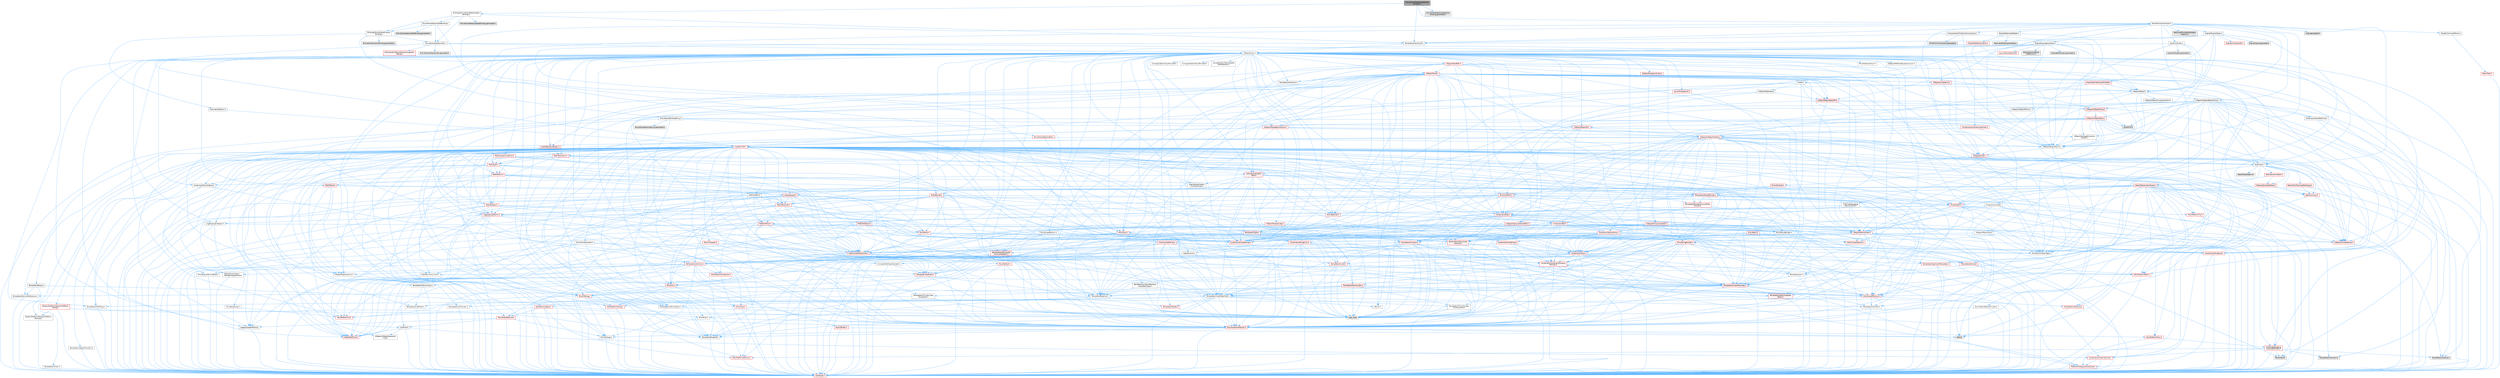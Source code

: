 digraph "MovieSceneReplaceableActorBinding.h"
{
 // INTERACTIVE_SVG=YES
 // LATEX_PDF_SIZE
  bgcolor="transparent";
  edge [fontname=Helvetica,fontsize=10,labelfontname=Helvetica,labelfontsize=10];
  node [fontname=Helvetica,fontsize=10,shape=box,height=0.2,width=0.4];
  Node1 [id="Node000001",label="MovieSceneReplaceableActor\lBinding.h",height=0.2,width=0.4,color="gray40", fillcolor="grey60", style="filled", fontcolor="black",tooltip=" "];
  Node1 -> Node2 [id="edge1_Node000001_Node000002",color="steelblue1",style="solid",tooltip=" "];
  Node2 [id="Node000002",label="Bindings/MovieSceneReplaceable\lBinding.h",height=0.2,width=0.4,color="grey40", fillcolor="white", style="filled",URL="$df/d21/MovieSceneReplaceableBinding_8h.html",tooltip=" "];
  Node2 -> Node3 [id="edge2_Node000002_Node000003",color="steelblue1",style="solid",tooltip=" "];
  Node3 [id="Node000003",label="Bindings/MovieSceneCustom\lBinding.h",height=0.2,width=0.4,color="grey40", fillcolor="white", style="filled",URL="$dd/d8b/MovieSceneCustomBinding_8h.html",tooltip=" "];
  Node3 -> Node4 [id="edge3_Node000003_Node000004",color="steelblue1",style="solid",tooltip=" "];
  Node4 [id="Node000004",label="MovieSceneSequenceID.h",height=0.2,width=0.4,color="grey40", fillcolor="white", style="filled",URL="$de/d78/MovieSceneSequenceID_8h.html",tooltip=" "];
  Node4 -> Node5 [id="edge4_Node000004_Node000005",color="steelblue1",style="solid",tooltip=" "];
  Node5 [id="Node000005",label="CoreMinimal.h",height=0.2,width=0.4,color="red", fillcolor="#FFF0F0", style="filled",URL="$d7/d67/CoreMinimal_8h.html",tooltip=" "];
  Node5 -> Node6 [id="edge5_Node000005_Node000006",color="steelblue1",style="solid",tooltip=" "];
  Node6 [id="Node000006",label="CoreTypes.h",height=0.2,width=0.4,color="red", fillcolor="#FFF0F0", style="filled",URL="$dc/dec/CoreTypes_8h.html",tooltip=" "];
  Node5 -> Node20 [id="edge6_Node000005_Node000020",color="steelblue1",style="solid",tooltip=" "];
  Node20 [id="Node000020",label="CoreFwd.h",height=0.2,width=0.4,color="grey40", fillcolor="white", style="filled",URL="$d1/d1e/CoreFwd_8h.html",tooltip=" "];
  Node20 -> Node6 [id="edge7_Node000020_Node000006",color="steelblue1",style="solid",tooltip=" "];
  Node20 -> Node21 [id="edge8_Node000020_Node000021",color="steelblue1",style="solid",tooltip=" "];
  Node21 [id="Node000021",label="Containers/ContainersFwd.h",height=0.2,width=0.4,color="red", fillcolor="#FFF0F0", style="filled",URL="$d4/d0a/ContainersFwd_8h.html",tooltip=" "];
  Node21 -> Node6 [id="edge9_Node000021_Node000006",color="steelblue1",style="solid",tooltip=" "];
  Node21 -> Node22 [id="edge10_Node000021_Node000022",color="steelblue1",style="solid",tooltip=" "];
  Node22 [id="Node000022",label="Traits/IsContiguousContainer.h",height=0.2,width=0.4,color="red", fillcolor="#FFF0F0", style="filled",URL="$d5/d3c/IsContiguousContainer_8h.html",tooltip=" "];
  Node22 -> Node6 [id="edge11_Node000022_Node000006",color="steelblue1",style="solid",tooltip=" "];
  Node20 -> Node25 [id="edge12_Node000020_Node000025",color="steelblue1",style="solid",tooltip=" "];
  Node25 [id="Node000025",label="Math/MathFwd.h",height=0.2,width=0.4,color="red", fillcolor="#FFF0F0", style="filled",URL="$d2/d10/MathFwd_8h.html",tooltip=" "];
  Node20 -> Node26 [id="edge13_Node000020_Node000026",color="steelblue1",style="solid",tooltip=" "];
  Node26 [id="Node000026",label="UObject/UObjectHierarchy\lFwd.h",height=0.2,width=0.4,color="grey40", fillcolor="white", style="filled",URL="$d3/d13/UObjectHierarchyFwd_8h.html",tooltip=" "];
  Node5 -> Node26 [id="edge14_Node000005_Node000026",color="steelblue1",style="solid",tooltip=" "];
  Node5 -> Node21 [id="edge15_Node000005_Node000021",color="steelblue1",style="solid",tooltip=" "];
  Node5 -> Node27 [id="edge16_Node000005_Node000027",color="steelblue1",style="solid",tooltip=" "];
  Node27 [id="Node000027",label="Misc/VarArgs.h",height=0.2,width=0.4,color="grey40", fillcolor="white", style="filled",URL="$d5/d6f/VarArgs_8h.html",tooltip=" "];
  Node27 -> Node6 [id="edge17_Node000027_Node000006",color="steelblue1",style="solid",tooltip=" "];
  Node5 -> Node28 [id="edge18_Node000005_Node000028",color="steelblue1",style="solid",tooltip=" "];
  Node28 [id="Node000028",label="Logging/LogVerbosity.h",height=0.2,width=0.4,color="grey40", fillcolor="white", style="filled",URL="$d2/d8f/LogVerbosity_8h.html",tooltip=" "];
  Node28 -> Node6 [id="edge19_Node000028_Node000006",color="steelblue1",style="solid",tooltip=" "];
  Node5 -> Node29 [id="edge20_Node000005_Node000029",color="steelblue1",style="solid",tooltip=" "];
  Node29 [id="Node000029",label="Misc/OutputDevice.h",height=0.2,width=0.4,color="red", fillcolor="#FFF0F0", style="filled",URL="$d7/d32/OutputDevice_8h.html",tooltip=" "];
  Node29 -> Node20 [id="edge21_Node000029_Node000020",color="steelblue1",style="solid",tooltip=" "];
  Node29 -> Node6 [id="edge22_Node000029_Node000006",color="steelblue1",style="solid",tooltip=" "];
  Node29 -> Node28 [id="edge23_Node000029_Node000028",color="steelblue1",style="solid",tooltip=" "];
  Node29 -> Node27 [id="edge24_Node000029_Node000027",color="steelblue1",style="solid",tooltip=" "];
  Node5 -> Node35 [id="edge25_Node000005_Node000035",color="steelblue1",style="solid",tooltip=" "];
  Node35 [id="Node000035",label="HAL/PlatformCrt.h",height=0.2,width=0.4,color="red", fillcolor="#FFF0F0", style="filled",URL="$d8/d75/PlatformCrt_8h.html",tooltip=" "];
  Node5 -> Node45 [id="edge26_Node000005_Node000045",color="steelblue1",style="solid",tooltip=" "];
  Node45 [id="Node000045",label="HAL/PlatformMisc.h",height=0.2,width=0.4,color="red", fillcolor="#FFF0F0", style="filled",URL="$d0/df5/PlatformMisc_8h.html",tooltip=" "];
  Node45 -> Node6 [id="edge27_Node000045_Node000006",color="steelblue1",style="solid",tooltip=" "];
  Node45 -> Node56 [id="edge28_Node000045_Node000056",color="steelblue1",style="solid",tooltip=" "];
  Node56 [id="Node000056",label="ProfilingDebugging\l/CpuProfilerTrace.h",height=0.2,width=0.4,color="red", fillcolor="#FFF0F0", style="filled",URL="$da/dcb/CpuProfilerTrace_8h.html",tooltip=" "];
  Node56 -> Node6 [id="edge29_Node000056_Node000006",color="steelblue1",style="solid",tooltip=" "];
  Node56 -> Node21 [id="edge30_Node000056_Node000021",color="steelblue1",style="solid",tooltip=" "];
  Node56 -> Node57 [id="edge31_Node000056_Node000057",color="steelblue1",style="solid",tooltip=" "];
  Node57 [id="Node000057",label="HAL/PlatformAtomics.h",height=0.2,width=0.4,color="red", fillcolor="#FFF0F0", style="filled",URL="$d3/d36/PlatformAtomics_8h.html",tooltip=" "];
  Node57 -> Node6 [id="edge32_Node000057_Node000006",color="steelblue1",style="solid",tooltip=" "];
  Node56 -> Node61 [id="edge33_Node000056_Node000061",color="steelblue1",style="solid",tooltip=" "];
  Node61 [id="Node000061",label="Trace/Detail/Channel.h",height=0.2,width=0.4,color="grey60", fillcolor="#E0E0E0", style="filled",tooltip=" "];
  Node56 -> Node62 [id="edge34_Node000056_Node000062",color="steelblue1",style="solid",tooltip=" "];
  Node62 [id="Node000062",label="Trace/Detail/Channel.inl",height=0.2,width=0.4,color="grey60", fillcolor="#E0E0E0", style="filled",tooltip=" "];
  Node56 -> Node63 [id="edge35_Node000056_Node000063",color="steelblue1",style="solid",tooltip=" "];
  Node63 [id="Node000063",label="Trace/Trace.h",height=0.2,width=0.4,color="grey60", fillcolor="#E0E0E0", style="filled",tooltip=" "];
  Node5 -> Node64 [id="edge36_Node000005_Node000064",color="steelblue1",style="solid",tooltip=" "];
  Node64 [id="Node000064",label="Misc/AssertionMacros.h",height=0.2,width=0.4,color="red", fillcolor="#FFF0F0", style="filled",URL="$d0/dfa/AssertionMacros_8h.html",tooltip=" "];
  Node64 -> Node6 [id="edge37_Node000064_Node000006",color="steelblue1",style="solid",tooltip=" "];
  Node64 -> Node45 [id="edge38_Node000064_Node000045",color="steelblue1",style="solid",tooltip=" "];
  Node64 -> Node65 [id="edge39_Node000064_Node000065",color="steelblue1",style="solid",tooltip=" "];
  Node65 [id="Node000065",label="Templates/EnableIf.h",height=0.2,width=0.4,color="grey40", fillcolor="white", style="filled",URL="$d7/d60/EnableIf_8h.html",tooltip=" "];
  Node65 -> Node6 [id="edge40_Node000065_Node000006",color="steelblue1",style="solid",tooltip=" "];
  Node64 -> Node27 [id="edge41_Node000064_Node000027",color="steelblue1",style="solid",tooltip=" "];
  Node64 -> Node72 [id="edge42_Node000064_Node000072",color="steelblue1",style="solid",tooltip=" "];
  Node72 [id="Node000072",label="atomic",height=0.2,width=0.4,color="grey60", fillcolor="#E0E0E0", style="filled",tooltip=" "];
  Node5 -> Node73 [id="edge43_Node000005_Node000073",color="steelblue1",style="solid",tooltip=" "];
  Node73 [id="Node000073",label="Templates/IsPointer.h",height=0.2,width=0.4,color="grey40", fillcolor="white", style="filled",URL="$d7/d05/IsPointer_8h.html",tooltip=" "];
  Node73 -> Node6 [id="edge44_Node000073_Node000006",color="steelblue1",style="solid",tooltip=" "];
  Node5 -> Node74 [id="edge45_Node000005_Node000074",color="steelblue1",style="solid",tooltip=" "];
  Node74 [id="Node000074",label="HAL/PlatformMemory.h",height=0.2,width=0.4,color="red", fillcolor="#FFF0F0", style="filled",URL="$de/d68/PlatformMemory_8h.html",tooltip=" "];
  Node74 -> Node6 [id="edge46_Node000074_Node000006",color="steelblue1",style="solid",tooltip=" "];
  Node5 -> Node57 [id="edge47_Node000005_Node000057",color="steelblue1",style="solid",tooltip=" "];
  Node5 -> Node79 [id="edge48_Node000005_Node000079",color="steelblue1",style="solid",tooltip=" "];
  Node79 [id="Node000079",label="Misc/Exec.h",height=0.2,width=0.4,color="grey40", fillcolor="white", style="filled",URL="$de/ddb/Exec_8h.html",tooltip=" "];
  Node79 -> Node6 [id="edge49_Node000079_Node000006",color="steelblue1",style="solid",tooltip=" "];
  Node79 -> Node64 [id="edge50_Node000079_Node000064",color="steelblue1",style="solid",tooltip=" "];
  Node5 -> Node80 [id="edge51_Node000005_Node000080",color="steelblue1",style="solid",tooltip=" "];
  Node80 [id="Node000080",label="HAL/MemoryBase.h",height=0.2,width=0.4,color="red", fillcolor="#FFF0F0", style="filled",URL="$d6/d9f/MemoryBase_8h.html",tooltip=" "];
  Node80 -> Node6 [id="edge52_Node000080_Node000006",color="steelblue1",style="solid",tooltip=" "];
  Node80 -> Node57 [id="edge53_Node000080_Node000057",color="steelblue1",style="solid",tooltip=" "];
  Node80 -> Node35 [id="edge54_Node000080_Node000035",color="steelblue1",style="solid",tooltip=" "];
  Node80 -> Node79 [id="edge55_Node000080_Node000079",color="steelblue1",style="solid",tooltip=" "];
  Node80 -> Node29 [id="edge56_Node000080_Node000029",color="steelblue1",style="solid",tooltip=" "];
  Node5 -> Node90 [id="edge57_Node000005_Node000090",color="steelblue1",style="solid",tooltip=" "];
  Node90 [id="Node000090",label="HAL/UnrealMemory.h",height=0.2,width=0.4,color="red", fillcolor="#FFF0F0", style="filled",URL="$d9/d96/UnrealMemory_8h.html",tooltip=" "];
  Node90 -> Node6 [id="edge58_Node000090_Node000006",color="steelblue1",style="solid",tooltip=" "];
  Node90 -> Node80 [id="edge59_Node000090_Node000080",color="steelblue1",style="solid",tooltip=" "];
  Node90 -> Node74 [id="edge60_Node000090_Node000074",color="steelblue1",style="solid",tooltip=" "];
  Node90 -> Node73 [id="edge61_Node000090_Node000073",color="steelblue1",style="solid",tooltip=" "];
  Node5 -> Node92 [id="edge62_Node000005_Node000092",color="steelblue1",style="solid",tooltip=" "];
  Node92 [id="Node000092",label="Templates/IsArithmetic.h",height=0.2,width=0.4,color="grey40", fillcolor="white", style="filled",URL="$d2/d5d/IsArithmetic_8h.html",tooltip=" "];
  Node92 -> Node6 [id="edge63_Node000092_Node000006",color="steelblue1",style="solid",tooltip=" "];
  Node5 -> Node86 [id="edge64_Node000005_Node000086",color="steelblue1",style="solid",tooltip=" "];
  Node86 [id="Node000086",label="Templates/AndOrNot.h",height=0.2,width=0.4,color="grey40", fillcolor="white", style="filled",URL="$db/d0a/AndOrNot_8h.html",tooltip=" "];
  Node86 -> Node6 [id="edge65_Node000086_Node000006",color="steelblue1",style="solid",tooltip=" "];
  Node5 -> Node93 [id="edge66_Node000005_Node000093",color="steelblue1",style="solid",tooltip=" "];
  Node93 [id="Node000093",label="Templates/IsPODType.h",height=0.2,width=0.4,color="grey40", fillcolor="white", style="filled",URL="$d7/db1/IsPODType_8h.html",tooltip=" "];
  Node93 -> Node6 [id="edge67_Node000093_Node000006",color="steelblue1",style="solid",tooltip=" "];
  Node5 -> Node94 [id="edge68_Node000005_Node000094",color="steelblue1",style="solid",tooltip=" "];
  Node94 [id="Node000094",label="Templates/IsUECoreType.h",height=0.2,width=0.4,color="grey40", fillcolor="white", style="filled",URL="$d1/db8/IsUECoreType_8h.html",tooltip=" "];
  Node94 -> Node6 [id="edge69_Node000094_Node000006",color="steelblue1",style="solid",tooltip=" "];
  Node94 -> Node10 [id="edge70_Node000094_Node000010",color="steelblue1",style="solid",tooltip=" "];
  Node10 [id="Node000010",label="type_traits",height=0.2,width=0.4,color="grey60", fillcolor="#E0E0E0", style="filled",tooltip=" "];
  Node5 -> Node87 [id="edge71_Node000005_Node000087",color="steelblue1",style="solid",tooltip=" "];
  Node87 [id="Node000087",label="Templates/IsTriviallyCopy\lConstructible.h",height=0.2,width=0.4,color="grey40", fillcolor="white", style="filled",URL="$d3/d78/IsTriviallyCopyConstructible_8h.html",tooltip=" "];
  Node87 -> Node6 [id="edge72_Node000087_Node000006",color="steelblue1",style="solid",tooltip=" "];
  Node87 -> Node10 [id="edge73_Node000087_Node000010",color="steelblue1",style="solid",tooltip=" "];
  Node5 -> Node95 [id="edge74_Node000005_Node000095",color="steelblue1",style="solid",tooltip=" "];
  Node95 [id="Node000095",label="Templates/UnrealTypeTraits.h",height=0.2,width=0.4,color="grey40", fillcolor="white", style="filled",URL="$d2/d2d/UnrealTypeTraits_8h.html",tooltip=" "];
  Node95 -> Node6 [id="edge75_Node000095_Node000006",color="steelblue1",style="solid",tooltip=" "];
  Node95 -> Node73 [id="edge76_Node000095_Node000073",color="steelblue1",style="solid",tooltip=" "];
  Node95 -> Node64 [id="edge77_Node000095_Node000064",color="steelblue1",style="solid",tooltip=" "];
  Node95 -> Node86 [id="edge78_Node000095_Node000086",color="steelblue1",style="solid",tooltip=" "];
  Node95 -> Node65 [id="edge79_Node000095_Node000065",color="steelblue1",style="solid",tooltip=" "];
  Node95 -> Node92 [id="edge80_Node000095_Node000092",color="steelblue1",style="solid",tooltip=" "];
  Node95 -> Node32 [id="edge81_Node000095_Node000032",color="steelblue1",style="solid",tooltip=" "];
  Node32 [id="Node000032",label="IsEnum.h",height=0.2,width=0.4,color="grey40", fillcolor="white", style="filled",URL="$d4/de5/IsEnum_8h.html",tooltip=" "];
  Node95 -> Node96 [id="edge82_Node000095_Node000096",color="steelblue1",style="solid",tooltip=" "];
  Node96 [id="Node000096",label="Templates/Models.h",height=0.2,width=0.4,color="red", fillcolor="#FFF0F0", style="filled",URL="$d3/d0c/Models_8h.html",tooltip=" "];
  Node95 -> Node93 [id="edge83_Node000095_Node000093",color="steelblue1",style="solid",tooltip=" "];
  Node95 -> Node94 [id="edge84_Node000095_Node000094",color="steelblue1",style="solid",tooltip=" "];
  Node95 -> Node87 [id="edge85_Node000095_Node000087",color="steelblue1",style="solid",tooltip=" "];
  Node5 -> Node65 [id="edge86_Node000005_Node000065",color="steelblue1",style="solid",tooltip=" "];
  Node5 -> Node97 [id="edge87_Node000005_Node000097",color="steelblue1",style="solid",tooltip=" "];
  Node97 [id="Node000097",label="Templates/RemoveReference.h",height=0.2,width=0.4,color="grey40", fillcolor="white", style="filled",URL="$da/dbe/RemoveReference_8h.html",tooltip=" "];
  Node97 -> Node6 [id="edge88_Node000097_Node000006",color="steelblue1",style="solid",tooltip=" "];
  Node5 -> Node98 [id="edge89_Node000005_Node000098",color="steelblue1",style="solid",tooltip=" "];
  Node98 [id="Node000098",label="Templates/IntegralConstant.h",height=0.2,width=0.4,color="grey40", fillcolor="white", style="filled",URL="$db/d1b/IntegralConstant_8h.html",tooltip=" "];
  Node98 -> Node6 [id="edge90_Node000098_Node000006",color="steelblue1",style="solid",tooltip=" "];
  Node5 -> Node99 [id="edge91_Node000005_Node000099",color="steelblue1",style="solid",tooltip=" "];
  Node99 [id="Node000099",label="Templates/IsClass.h",height=0.2,width=0.4,color="grey40", fillcolor="white", style="filled",URL="$db/dcb/IsClass_8h.html",tooltip=" "];
  Node99 -> Node6 [id="edge92_Node000099_Node000006",color="steelblue1",style="solid",tooltip=" "];
  Node5 -> Node100 [id="edge93_Node000005_Node000100",color="steelblue1",style="solid",tooltip=" "];
  Node100 [id="Node000100",label="Templates/TypeCompatible\lBytes.h",height=0.2,width=0.4,color="red", fillcolor="#FFF0F0", style="filled",URL="$df/d0a/TypeCompatibleBytes_8h.html",tooltip=" "];
  Node100 -> Node6 [id="edge94_Node000100_Node000006",color="steelblue1",style="solid",tooltip=" "];
  Node100 -> Node10 [id="edge95_Node000100_Node000010",color="steelblue1",style="solid",tooltip=" "];
  Node5 -> Node22 [id="edge96_Node000005_Node000022",color="steelblue1",style="solid",tooltip=" "];
  Node5 -> Node101 [id="edge97_Node000005_Node000101",color="steelblue1",style="solid",tooltip=" "];
  Node101 [id="Node000101",label="Templates/UnrealTemplate.h",height=0.2,width=0.4,color="red", fillcolor="#FFF0F0", style="filled",URL="$d4/d24/UnrealTemplate_8h.html",tooltip=" "];
  Node101 -> Node6 [id="edge98_Node000101_Node000006",color="steelblue1",style="solid",tooltip=" "];
  Node101 -> Node73 [id="edge99_Node000101_Node000073",color="steelblue1",style="solid",tooltip=" "];
  Node101 -> Node90 [id="edge100_Node000101_Node000090",color="steelblue1",style="solid",tooltip=" "];
  Node101 -> Node95 [id="edge101_Node000101_Node000095",color="steelblue1",style="solid",tooltip=" "];
  Node101 -> Node97 [id="edge102_Node000101_Node000097",color="steelblue1",style="solid",tooltip=" "];
  Node101 -> Node67 [id="edge103_Node000101_Node000067",color="steelblue1",style="solid",tooltip=" "];
  Node67 [id="Node000067",label="Templates/Requires.h",height=0.2,width=0.4,color="grey40", fillcolor="white", style="filled",URL="$dc/d96/Requires_8h.html",tooltip=" "];
  Node67 -> Node65 [id="edge104_Node000067_Node000065",color="steelblue1",style="solid",tooltip=" "];
  Node67 -> Node10 [id="edge105_Node000067_Node000010",color="steelblue1",style="solid",tooltip=" "];
  Node101 -> Node100 [id="edge106_Node000101_Node000100",color="steelblue1",style="solid",tooltip=" "];
  Node101 -> Node22 [id="edge107_Node000101_Node000022",color="steelblue1",style="solid",tooltip=" "];
  Node101 -> Node10 [id="edge108_Node000101_Node000010",color="steelblue1",style="solid",tooltip=" "];
  Node5 -> Node50 [id="edge109_Node000005_Node000050",color="steelblue1",style="solid",tooltip=" "];
  Node50 [id="Node000050",label="Math/NumericLimits.h",height=0.2,width=0.4,color="grey40", fillcolor="white", style="filled",URL="$df/d1b/NumericLimits_8h.html",tooltip=" "];
  Node50 -> Node6 [id="edge110_Node000050_Node000006",color="steelblue1",style="solid",tooltip=" "];
  Node5 -> Node105 [id="edge111_Node000005_Node000105",color="steelblue1",style="solid",tooltip=" "];
  Node105 [id="Node000105",label="HAL/PlatformMath.h",height=0.2,width=0.4,color="red", fillcolor="#FFF0F0", style="filled",URL="$dc/d53/PlatformMath_8h.html",tooltip=" "];
  Node105 -> Node6 [id="edge112_Node000105_Node000006",color="steelblue1",style="solid",tooltip=" "];
  Node5 -> Node88 [id="edge113_Node000005_Node000088",color="steelblue1",style="solid",tooltip=" "];
  Node88 [id="Node000088",label="Templates/IsTriviallyCopy\lAssignable.h",height=0.2,width=0.4,color="grey40", fillcolor="white", style="filled",URL="$d2/df2/IsTriviallyCopyAssignable_8h.html",tooltip=" "];
  Node88 -> Node6 [id="edge114_Node000088_Node000006",color="steelblue1",style="solid",tooltip=" "];
  Node88 -> Node10 [id="edge115_Node000088_Node000010",color="steelblue1",style="solid",tooltip=" "];
  Node5 -> Node113 [id="edge116_Node000005_Node000113",color="steelblue1",style="solid",tooltip=" "];
  Node113 [id="Node000113",label="Templates/MemoryOps.h",height=0.2,width=0.4,color="red", fillcolor="#FFF0F0", style="filled",URL="$db/dea/MemoryOps_8h.html",tooltip=" "];
  Node113 -> Node6 [id="edge117_Node000113_Node000006",color="steelblue1",style="solid",tooltip=" "];
  Node113 -> Node90 [id="edge118_Node000113_Node000090",color="steelblue1",style="solid",tooltip=" "];
  Node113 -> Node88 [id="edge119_Node000113_Node000088",color="steelblue1",style="solid",tooltip=" "];
  Node113 -> Node87 [id="edge120_Node000113_Node000087",color="steelblue1",style="solid",tooltip=" "];
  Node113 -> Node67 [id="edge121_Node000113_Node000067",color="steelblue1",style="solid",tooltip=" "];
  Node113 -> Node95 [id="edge122_Node000113_Node000095",color="steelblue1",style="solid",tooltip=" "];
  Node113 -> Node10 [id="edge123_Node000113_Node000010",color="steelblue1",style="solid",tooltip=" "];
  Node5 -> Node114 [id="edge124_Node000005_Node000114",color="steelblue1",style="solid",tooltip=" "];
  Node114 [id="Node000114",label="Containers/ContainerAllocation\lPolicies.h",height=0.2,width=0.4,color="red", fillcolor="#FFF0F0", style="filled",URL="$d7/dff/ContainerAllocationPolicies_8h.html",tooltip=" "];
  Node114 -> Node6 [id="edge125_Node000114_Node000006",color="steelblue1",style="solid",tooltip=" "];
  Node114 -> Node114 [id="edge126_Node000114_Node000114",color="steelblue1",style="solid",tooltip=" "];
  Node114 -> Node105 [id="edge127_Node000114_Node000105",color="steelblue1",style="solid",tooltip=" "];
  Node114 -> Node90 [id="edge128_Node000114_Node000090",color="steelblue1",style="solid",tooltip=" "];
  Node114 -> Node50 [id="edge129_Node000114_Node000050",color="steelblue1",style="solid",tooltip=" "];
  Node114 -> Node64 [id="edge130_Node000114_Node000064",color="steelblue1",style="solid",tooltip=" "];
  Node114 -> Node113 [id="edge131_Node000114_Node000113",color="steelblue1",style="solid",tooltip=" "];
  Node114 -> Node100 [id="edge132_Node000114_Node000100",color="steelblue1",style="solid",tooltip=" "];
  Node114 -> Node10 [id="edge133_Node000114_Node000010",color="steelblue1",style="solid",tooltip=" "];
  Node5 -> Node117 [id="edge134_Node000005_Node000117",color="steelblue1",style="solid",tooltip=" "];
  Node117 [id="Node000117",label="Templates/IsEnumClass.h",height=0.2,width=0.4,color="grey40", fillcolor="white", style="filled",URL="$d7/d15/IsEnumClass_8h.html",tooltip=" "];
  Node117 -> Node6 [id="edge135_Node000117_Node000006",color="steelblue1",style="solid",tooltip=" "];
  Node117 -> Node86 [id="edge136_Node000117_Node000086",color="steelblue1",style="solid",tooltip=" "];
  Node5 -> Node118 [id="edge137_Node000005_Node000118",color="steelblue1",style="solid",tooltip=" "];
  Node118 [id="Node000118",label="HAL/PlatformProperties.h",height=0.2,width=0.4,color="red", fillcolor="#FFF0F0", style="filled",URL="$d9/db0/PlatformProperties_8h.html",tooltip=" "];
  Node118 -> Node6 [id="edge138_Node000118_Node000006",color="steelblue1",style="solid",tooltip=" "];
  Node5 -> Node121 [id="edge139_Node000005_Node000121",color="steelblue1",style="solid",tooltip=" "];
  Node121 [id="Node000121",label="Misc/EngineVersionBase.h",height=0.2,width=0.4,color="grey40", fillcolor="white", style="filled",URL="$d5/d2b/EngineVersionBase_8h.html",tooltip=" "];
  Node121 -> Node6 [id="edge140_Node000121_Node000006",color="steelblue1",style="solid",tooltip=" "];
  Node5 -> Node122 [id="edge141_Node000005_Node000122",color="steelblue1",style="solid",tooltip=" "];
  Node122 [id="Node000122",label="Internationalization\l/TextNamespaceFwd.h",height=0.2,width=0.4,color="grey40", fillcolor="white", style="filled",URL="$d8/d97/TextNamespaceFwd_8h.html",tooltip=" "];
  Node122 -> Node6 [id="edge142_Node000122_Node000006",color="steelblue1",style="solid",tooltip=" "];
  Node5 -> Node123 [id="edge143_Node000005_Node000123",color="steelblue1",style="solid",tooltip=" "];
  Node123 [id="Node000123",label="Serialization/Archive.h",height=0.2,width=0.4,color="red", fillcolor="#FFF0F0", style="filled",URL="$d7/d3b/Archive_8h.html",tooltip=" "];
  Node123 -> Node20 [id="edge144_Node000123_Node000020",color="steelblue1",style="solid",tooltip=" "];
  Node123 -> Node6 [id="edge145_Node000123_Node000006",color="steelblue1",style="solid",tooltip=" "];
  Node123 -> Node118 [id="edge146_Node000123_Node000118",color="steelblue1",style="solid",tooltip=" "];
  Node123 -> Node122 [id="edge147_Node000123_Node000122",color="steelblue1",style="solid",tooltip=" "];
  Node123 -> Node25 [id="edge148_Node000123_Node000025",color="steelblue1",style="solid",tooltip=" "];
  Node123 -> Node64 [id="edge149_Node000123_Node000064",color="steelblue1",style="solid",tooltip=" "];
  Node123 -> Node121 [id="edge150_Node000123_Node000121",color="steelblue1",style="solid",tooltip=" "];
  Node123 -> Node27 [id="edge151_Node000123_Node000027",color="steelblue1",style="solid",tooltip=" "];
  Node123 -> Node65 [id="edge152_Node000123_Node000065",color="steelblue1",style="solid",tooltip=" "];
  Node123 -> Node117 [id="edge153_Node000123_Node000117",color="steelblue1",style="solid",tooltip=" "];
  Node123 -> Node101 [id="edge154_Node000123_Node000101",color="steelblue1",style="solid",tooltip=" "];
  Node123 -> Node126 [id="edge155_Node000123_Node000126",color="steelblue1",style="solid",tooltip=" "];
  Node126 [id="Node000126",label="UObject/ObjectVersion.h",height=0.2,width=0.4,color="grey40", fillcolor="white", style="filled",URL="$da/d63/ObjectVersion_8h.html",tooltip=" "];
  Node126 -> Node6 [id="edge156_Node000126_Node000006",color="steelblue1",style="solid",tooltip=" "];
  Node5 -> Node127 [id="edge157_Node000005_Node000127",color="steelblue1",style="solid",tooltip=" "];
  Node127 [id="Node000127",label="Templates/Less.h",height=0.2,width=0.4,color="grey40", fillcolor="white", style="filled",URL="$de/dc8/Less_8h.html",tooltip=" "];
  Node127 -> Node6 [id="edge158_Node000127_Node000006",color="steelblue1",style="solid",tooltip=" "];
  Node127 -> Node101 [id="edge159_Node000127_Node000101",color="steelblue1",style="solid",tooltip=" "];
  Node5 -> Node128 [id="edge160_Node000005_Node000128",color="steelblue1",style="solid",tooltip=" "];
  Node128 [id="Node000128",label="Templates/Sorting.h",height=0.2,width=0.4,color="red", fillcolor="#FFF0F0", style="filled",URL="$d3/d9e/Sorting_8h.html",tooltip=" "];
  Node128 -> Node6 [id="edge161_Node000128_Node000006",color="steelblue1",style="solid",tooltip=" "];
  Node128 -> Node105 [id="edge162_Node000128_Node000105",color="steelblue1",style="solid",tooltip=" "];
  Node128 -> Node127 [id="edge163_Node000128_Node000127",color="steelblue1",style="solid",tooltip=" "];
  Node5 -> Node139 [id="edge164_Node000005_Node000139",color="steelblue1",style="solid",tooltip=" "];
  Node139 [id="Node000139",label="Misc/Char.h",height=0.2,width=0.4,color="red", fillcolor="#FFF0F0", style="filled",URL="$d0/d58/Char_8h.html",tooltip=" "];
  Node139 -> Node6 [id="edge165_Node000139_Node000006",color="steelblue1",style="solid",tooltip=" "];
  Node139 -> Node10 [id="edge166_Node000139_Node000010",color="steelblue1",style="solid",tooltip=" "];
  Node5 -> Node142 [id="edge167_Node000005_Node000142",color="steelblue1",style="solid",tooltip=" "];
  Node142 [id="Node000142",label="GenericPlatform/GenericPlatform\lStricmp.h",height=0.2,width=0.4,color="grey40", fillcolor="white", style="filled",URL="$d2/d86/GenericPlatformStricmp_8h.html",tooltip=" "];
  Node142 -> Node6 [id="edge168_Node000142_Node000006",color="steelblue1",style="solid",tooltip=" "];
  Node5 -> Node143 [id="edge169_Node000005_Node000143",color="steelblue1",style="solid",tooltip=" "];
  Node143 [id="Node000143",label="GenericPlatform/GenericPlatform\lString.h",height=0.2,width=0.4,color="red", fillcolor="#FFF0F0", style="filled",URL="$dd/d20/GenericPlatformString_8h.html",tooltip=" "];
  Node143 -> Node6 [id="edge170_Node000143_Node000006",color="steelblue1",style="solid",tooltip=" "];
  Node143 -> Node142 [id="edge171_Node000143_Node000142",color="steelblue1",style="solid",tooltip=" "];
  Node143 -> Node65 [id="edge172_Node000143_Node000065",color="steelblue1",style="solid",tooltip=" "];
  Node143 -> Node10 [id="edge173_Node000143_Node000010",color="steelblue1",style="solid",tooltip=" "];
  Node5 -> Node76 [id="edge174_Node000005_Node000076",color="steelblue1",style="solid",tooltip=" "];
  Node76 [id="Node000076",label="HAL/PlatformString.h",height=0.2,width=0.4,color="red", fillcolor="#FFF0F0", style="filled",URL="$db/db5/PlatformString_8h.html",tooltip=" "];
  Node76 -> Node6 [id="edge175_Node000076_Node000006",color="steelblue1",style="solid",tooltip=" "];
  Node5 -> Node146 [id="edge176_Node000005_Node000146",color="steelblue1",style="solid",tooltip=" "];
  Node146 [id="Node000146",label="Misc/CString.h",height=0.2,width=0.4,color="red", fillcolor="#FFF0F0", style="filled",URL="$d2/d49/CString_8h.html",tooltip=" "];
  Node146 -> Node6 [id="edge177_Node000146_Node000006",color="steelblue1",style="solid",tooltip=" "];
  Node146 -> Node35 [id="edge178_Node000146_Node000035",color="steelblue1",style="solid",tooltip=" "];
  Node146 -> Node76 [id="edge179_Node000146_Node000076",color="steelblue1",style="solid",tooltip=" "];
  Node146 -> Node64 [id="edge180_Node000146_Node000064",color="steelblue1",style="solid",tooltip=" "];
  Node146 -> Node139 [id="edge181_Node000146_Node000139",color="steelblue1",style="solid",tooltip=" "];
  Node146 -> Node27 [id="edge182_Node000146_Node000027",color="steelblue1",style="solid",tooltip=" "];
  Node5 -> Node147 [id="edge183_Node000005_Node000147",color="steelblue1",style="solid",tooltip=" "];
  Node147 [id="Node000147",label="Misc/Crc.h",height=0.2,width=0.4,color="red", fillcolor="#FFF0F0", style="filled",URL="$d4/dd2/Crc_8h.html",tooltip=" "];
  Node147 -> Node6 [id="edge184_Node000147_Node000006",color="steelblue1",style="solid",tooltip=" "];
  Node147 -> Node76 [id="edge185_Node000147_Node000076",color="steelblue1",style="solid",tooltip=" "];
  Node147 -> Node64 [id="edge186_Node000147_Node000064",color="steelblue1",style="solid",tooltip=" "];
  Node147 -> Node146 [id="edge187_Node000147_Node000146",color="steelblue1",style="solid",tooltip=" "];
  Node147 -> Node139 [id="edge188_Node000147_Node000139",color="steelblue1",style="solid",tooltip=" "];
  Node147 -> Node95 [id="edge189_Node000147_Node000095",color="steelblue1",style="solid",tooltip=" "];
  Node5 -> Node138 [id="edge190_Node000005_Node000138",color="steelblue1",style="solid",tooltip=" "];
  Node138 [id="Node000138",label="Math/UnrealMathUtility.h",height=0.2,width=0.4,color="red", fillcolor="#FFF0F0", style="filled",URL="$db/db8/UnrealMathUtility_8h.html",tooltip=" "];
  Node138 -> Node6 [id="edge191_Node000138_Node000006",color="steelblue1",style="solid",tooltip=" "];
  Node138 -> Node64 [id="edge192_Node000138_Node000064",color="steelblue1",style="solid",tooltip=" "];
  Node138 -> Node105 [id="edge193_Node000138_Node000105",color="steelblue1",style="solid",tooltip=" "];
  Node138 -> Node25 [id="edge194_Node000138_Node000025",color="steelblue1",style="solid",tooltip=" "];
  Node138 -> Node67 [id="edge195_Node000138_Node000067",color="steelblue1",style="solid",tooltip=" "];
  Node5 -> Node148 [id="edge196_Node000005_Node000148",color="steelblue1",style="solid",tooltip=" "];
  Node148 [id="Node000148",label="Containers/UnrealString.h",height=0.2,width=0.4,color="red", fillcolor="#FFF0F0", style="filled",URL="$d5/dba/UnrealString_8h.html",tooltip=" "];
  Node5 -> Node152 [id="edge197_Node000005_Node000152",color="steelblue1",style="solid",tooltip=" "];
  Node152 [id="Node000152",label="Containers/Array.h",height=0.2,width=0.4,color="red", fillcolor="#FFF0F0", style="filled",URL="$df/dd0/Array_8h.html",tooltip=" "];
  Node152 -> Node6 [id="edge198_Node000152_Node000006",color="steelblue1",style="solid",tooltip=" "];
  Node152 -> Node64 [id="edge199_Node000152_Node000064",color="steelblue1",style="solid",tooltip=" "];
  Node152 -> Node90 [id="edge200_Node000152_Node000090",color="steelblue1",style="solid",tooltip=" "];
  Node152 -> Node95 [id="edge201_Node000152_Node000095",color="steelblue1",style="solid",tooltip=" "];
  Node152 -> Node101 [id="edge202_Node000152_Node000101",color="steelblue1",style="solid",tooltip=" "];
  Node152 -> Node114 [id="edge203_Node000152_Node000114",color="steelblue1",style="solid",tooltip=" "];
  Node152 -> Node123 [id="edge204_Node000152_Node000123",color="steelblue1",style="solid",tooltip=" "];
  Node152 -> Node173 [id="edge205_Node000152_Node000173",color="steelblue1",style="solid",tooltip=" "];
  Node173 [id="Node000173",label="Concepts/GetTypeHashable.h",height=0.2,width=0.4,color="grey40", fillcolor="white", style="filled",URL="$d3/da2/GetTypeHashable_8h.html",tooltip=" "];
  Node173 -> Node6 [id="edge206_Node000173_Node000006",color="steelblue1",style="solid",tooltip=" "];
  Node173 -> Node164 [id="edge207_Node000173_Node000164",color="steelblue1",style="solid",tooltip=" "];
  Node164 [id="Node000164",label="Templates/TypeHash.h",height=0.2,width=0.4,color="red", fillcolor="#FFF0F0", style="filled",URL="$d1/d62/TypeHash_8h.html",tooltip=" "];
  Node164 -> Node6 [id="edge208_Node000164_Node000006",color="steelblue1",style="solid",tooltip=" "];
  Node164 -> Node67 [id="edge209_Node000164_Node000067",color="steelblue1",style="solid",tooltip=" "];
  Node164 -> Node147 [id="edge210_Node000164_Node000147",color="steelblue1",style="solid",tooltip=" "];
  Node164 -> Node10 [id="edge211_Node000164_Node000010",color="steelblue1",style="solid",tooltip=" "];
  Node152 -> Node131 [id="edge212_Node000152_Node000131",color="steelblue1",style="solid",tooltip=" "];
  Node131 [id="Node000131",label="Templates/Invoke.h",height=0.2,width=0.4,color="red", fillcolor="#FFF0F0", style="filled",URL="$d7/deb/Invoke_8h.html",tooltip=" "];
  Node131 -> Node6 [id="edge213_Node000131_Node000006",color="steelblue1",style="solid",tooltip=" "];
  Node131 -> Node101 [id="edge214_Node000131_Node000101",color="steelblue1",style="solid",tooltip=" "];
  Node131 -> Node10 [id="edge215_Node000131_Node000010",color="steelblue1",style="solid",tooltip=" "];
  Node152 -> Node127 [id="edge216_Node000152_Node000127",color="steelblue1",style="solid",tooltip=" "];
  Node152 -> Node67 [id="edge217_Node000152_Node000067",color="steelblue1",style="solid",tooltip=" "];
  Node152 -> Node128 [id="edge218_Node000152_Node000128",color="steelblue1",style="solid",tooltip=" "];
  Node152 -> Node175 [id="edge219_Node000152_Node000175",color="steelblue1",style="solid",tooltip=" "];
  Node175 [id="Node000175",label="Templates/AlignmentTemplates.h",height=0.2,width=0.4,color="red", fillcolor="#FFF0F0", style="filled",URL="$dd/d32/AlignmentTemplates_8h.html",tooltip=" "];
  Node175 -> Node6 [id="edge220_Node000175_Node000006",color="steelblue1",style="solid",tooltip=" "];
  Node175 -> Node73 [id="edge221_Node000175_Node000073",color="steelblue1",style="solid",tooltip=" "];
  Node152 -> Node10 [id="edge222_Node000152_Node000010",color="steelblue1",style="solid",tooltip=" "];
  Node5 -> Node176 [id="edge223_Node000005_Node000176",color="steelblue1",style="solid",tooltip=" "];
  Node176 [id="Node000176",label="Misc/FrameNumber.h",height=0.2,width=0.4,color="grey40", fillcolor="white", style="filled",URL="$dd/dbd/FrameNumber_8h.html",tooltip=" "];
  Node176 -> Node6 [id="edge224_Node000176_Node000006",color="steelblue1",style="solid",tooltip=" "];
  Node176 -> Node50 [id="edge225_Node000176_Node000050",color="steelblue1",style="solid",tooltip=" "];
  Node176 -> Node138 [id="edge226_Node000176_Node000138",color="steelblue1",style="solid",tooltip=" "];
  Node176 -> Node65 [id="edge227_Node000176_Node000065",color="steelblue1",style="solid",tooltip=" "];
  Node176 -> Node95 [id="edge228_Node000176_Node000095",color="steelblue1",style="solid",tooltip=" "];
  Node5 -> Node177 [id="edge229_Node000005_Node000177",color="steelblue1",style="solid",tooltip=" "];
  Node177 [id="Node000177",label="Misc/Timespan.h",height=0.2,width=0.4,color="red", fillcolor="#FFF0F0", style="filled",URL="$da/dd9/Timespan_8h.html",tooltip=" "];
  Node177 -> Node6 [id="edge230_Node000177_Node000006",color="steelblue1",style="solid",tooltip=" "];
  Node177 -> Node138 [id="edge231_Node000177_Node000138",color="steelblue1",style="solid",tooltip=" "];
  Node177 -> Node64 [id="edge232_Node000177_Node000064",color="steelblue1",style="solid",tooltip=" "];
  Node5 -> Node179 [id="edge233_Node000005_Node000179",color="steelblue1",style="solid",tooltip=" "];
  Node179 [id="Node000179",label="Containers/StringConv.h",height=0.2,width=0.4,color="red", fillcolor="#FFF0F0", style="filled",URL="$d3/ddf/StringConv_8h.html",tooltip=" "];
  Node179 -> Node6 [id="edge234_Node000179_Node000006",color="steelblue1",style="solid",tooltip=" "];
  Node179 -> Node64 [id="edge235_Node000179_Node000064",color="steelblue1",style="solid",tooltip=" "];
  Node179 -> Node114 [id="edge236_Node000179_Node000114",color="steelblue1",style="solid",tooltip=" "];
  Node179 -> Node152 [id="edge237_Node000179_Node000152",color="steelblue1",style="solid",tooltip=" "];
  Node179 -> Node146 [id="edge238_Node000179_Node000146",color="steelblue1",style="solid",tooltip=" "];
  Node179 -> Node101 [id="edge239_Node000179_Node000101",color="steelblue1",style="solid",tooltip=" "];
  Node179 -> Node95 [id="edge240_Node000179_Node000095",color="steelblue1",style="solid",tooltip=" "];
  Node179 -> Node22 [id="edge241_Node000179_Node000022",color="steelblue1",style="solid",tooltip=" "];
  Node179 -> Node10 [id="edge242_Node000179_Node000010",color="steelblue1",style="solid",tooltip=" "];
  Node5 -> Node181 [id="edge243_Node000005_Node000181",color="steelblue1",style="solid",tooltip=" "];
  Node181 [id="Node000181",label="UObject/UnrealNames.h",height=0.2,width=0.4,color="red", fillcolor="#FFF0F0", style="filled",URL="$d8/db1/UnrealNames_8h.html",tooltip=" "];
  Node181 -> Node6 [id="edge244_Node000181_Node000006",color="steelblue1",style="solid",tooltip=" "];
  Node5 -> Node183 [id="edge245_Node000005_Node000183",color="steelblue1",style="solid",tooltip=" "];
  Node183 [id="Node000183",label="UObject/NameTypes.h",height=0.2,width=0.4,color="red", fillcolor="#FFF0F0", style="filled",URL="$d6/d35/NameTypes_8h.html",tooltip=" "];
  Node183 -> Node6 [id="edge246_Node000183_Node000006",color="steelblue1",style="solid",tooltip=" "];
  Node183 -> Node64 [id="edge247_Node000183_Node000064",color="steelblue1",style="solid",tooltip=" "];
  Node183 -> Node90 [id="edge248_Node000183_Node000090",color="steelblue1",style="solid",tooltip=" "];
  Node183 -> Node95 [id="edge249_Node000183_Node000095",color="steelblue1",style="solid",tooltip=" "];
  Node183 -> Node101 [id="edge250_Node000183_Node000101",color="steelblue1",style="solid",tooltip=" "];
  Node183 -> Node148 [id="edge251_Node000183_Node000148",color="steelblue1",style="solid",tooltip=" "];
  Node183 -> Node184 [id="edge252_Node000183_Node000184",color="steelblue1",style="solid",tooltip=" "];
  Node184 [id="Node000184",label="HAL/CriticalSection.h",height=0.2,width=0.4,color="red", fillcolor="#FFF0F0", style="filled",URL="$d6/d90/CriticalSection_8h.html",tooltip=" "];
  Node183 -> Node179 [id="edge253_Node000183_Node000179",color="steelblue1",style="solid",tooltip=" "];
  Node183 -> Node47 [id="edge254_Node000183_Node000047",color="steelblue1",style="solid",tooltip=" "];
  Node47 [id="Node000047",label="Containers/StringFwd.h",height=0.2,width=0.4,color="red", fillcolor="#FFF0F0", style="filled",URL="$df/d37/StringFwd_8h.html",tooltip=" "];
  Node47 -> Node6 [id="edge255_Node000047_Node000006",color="steelblue1",style="solid",tooltip=" "];
  Node47 -> Node22 [id="edge256_Node000047_Node000022",color="steelblue1",style="solid",tooltip=" "];
  Node183 -> Node181 [id="edge257_Node000183_Node000181",color="steelblue1",style="solid",tooltip=" "];
  Node183 -> Node187 [id="edge258_Node000183_Node000187",color="steelblue1",style="solid",tooltip=" "];
  Node187 [id="Node000187",label="Misc/StringBuilder.h",height=0.2,width=0.4,color="red", fillcolor="#FFF0F0", style="filled",URL="$d4/d52/StringBuilder_8h.html",tooltip=" "];
  Node187 -> Node47 [id="edge259_Node000187_Node000047",color="steelblue1",style="solid",tooltip=" "];
  Node187 -> Node6 [id="edge260_Node000187_Node000006",color="steelblue1",style="solid",tooltip=" "];
  Node187 -> Node76 [id="edge261_Node000187_Node000076",color="steelblue1",style="solid",tooltip=" "];
  Node187 -> Node90 [id="edge262_Node000187_Node000090",color="steelblue1",style="solid",tooltip=" "];
  Node187 -> Node64 [id="edge263_Node000187_Node000064",color="steelblue1",style="solid",tooltip=" "];
  Node187 -> Node146 [id="edge264_Node000187_Node000146",color="steelblue1",style="solid",tooltip=" "];
  Node187 -> Node65 [id="edge265_Node000187_Node000065",color="steelblue1",style="solid",tooltip=" "];
  Node187 -> Node67 [id="edge266_Node000187_Node000067",color="steelblue1",style="solid",tooltip=" "];
  Node187 -> Node101 [id="edge267_Node000187_Node000101",color="steelblue1",style="solid",tooltip=" "];
  Node187 -> Node95 [id="edge268_Node000187_Node000095",color="steelblue1",style="solid",tooltip=" "];
  Node187 -> Node22 [id="edge269_Node000187_Node000022",color="steelblue1",style="solid",tooltip=" "];
  Node187 -> Node10 [id="edge270_Node000187_Node000010",color="steelblue1",style="solid",tooltip=" "];
  Node183 -> Node63 [id="edge271_Node000183_Node000063",color="steelblue1",style="solid",tooltip=" "];
  Node5 -> Node191 [id="edge272_Node000005_Node000191",color="steelblue1",style="solid",tooltip=" "];
  Node191 [id="Node000191",label="Misc/Parse.h",height=0.2,width=0.4,color="red", fillcolor="#FFF0F0", style="filled",URL="$dc/d71/Parse_8h.html",tooltip=" "];
  Node191 -> Node47 [id="edge273_Node000191_Node000047",color="steelblue1",style="solid",tooltip=" "];
  Node191 -> Node148 [id="edge274_Node000191_Node000148",color="steelblue1",style="solid",tooltip=" "];
  Node191 -> Node6 [id="edge275_Node000191_Node000006",color="steelblue1",style="solid",tooltip=" "];
  Node191 -> Node35 [id="edge276_Node000191_Node000035",color="steelblue1",style="solid",tooltip=" "];
  Node191 -> Node52 [id="edge277_Node000191_Node000052",color="steelblue1",style="solid",tooltip=" "];
  Node52 [id="Node000052",label="Misc/EnumClassFlags.h",height=0.2,width=0.4,color="grey40", fillcolor="white", style="filled",URL="$d8/de7/EnumClassFlags_8h.html",tooltip=" "];
  Node191 -> Node192 [id="edge278_Node000191_Node000192",color="steelblue1",style="solid",tooltip=" "];
  Node192 [id="Node000192",label="Templates/Function.h",height=0.2,width=0.4,color="red", fillcolor="#FFF0F0", style="filled",URL="$df/df5/Function_8h.html",tooltip=" "];
  Node192 -> Node6 [id="edge279_Node000192_Node000006",color="steelblue1",style="solid",tooltip=" "];
  Node192 -> Node64 [id="edge280_Node000192_Node000064",color="steelblue1",style="solid",tooltip=" "];
  Node192 -> Node90 [id="edge281_Node000192_Node000090",color="steelblue1",style="solid",tooltip=" "];
  Node192 -> Node95 [id="edge282_Node000192_Node000095",color="steelblue1",style="solid",tooltip=" "];
  Node192 -> Node131 [id="edge283_Node000192_Node000131",color="steelblue1",style="solid",tooltip=" "];
  Node192 -> Node101 [id="edge284_Node000192_Node000101",color="steelblue1",style="solid",tooltip=" "];
  Node192 -> Node67 [id="edge285_Node000192_Node000067",color="steelblue1",style="solid",tooltip=" "];
  Node192 -> Node138 [id="edge286_Node000192_Node000138",color="steelblue1",style="solid",tooltip=" "];
  Node192 -> Node10 [id="edge287_Node000192_Node000010",color="steelblue1",style="solid",tooltip=" "];
  Node5 -> Node175 [id="edge288_Node000005_Node000175",color="steelblue1",style="solid",tooltip=" "];
  Node5 -> Node194 [id="edge289_Node000005_Node000194",color="steelblue1",style="solid",tooltip=" "];
  Node194 [id="Node000194",label="Misc/StructBuilder.h",height=0.2,width=0.4,color="grey40", fillcolor="white", style="filled",URL="$d9/db3/StructBuilder_8h.html",tooltip=" "];
  Node194 -> Node6 [id="edge290_Node000194_Node000006",color="steelblue1",style="solid",tooltip=" "];
  Node194 -> Node138 [id="edge291_Node000194_Node000138",color="steelblue1",style="solid",tooltip=" "];
  Node194 -> Node175 [id="edge292_Node000194_Node000175",color="steelblue1",style="solid",tooltip=" "];
  Node5 -> Node107 [id="edge293_Node000005_Node000107",color="steelblue1",style="solid",tooltip=" "];
  Node107 [id="Node000107",label="Templates/Decay.h",height=0.2,width=0.4,color="grey40", fillcolor="white", style="filled",URL="$dd/d0f/Decay_8h.html",tooltip=" "];
  Node107 -> Node6 [id="edge294_Node000107_Node000006",color="steelblue1",style="solid",tooltip=" "];
  Node107 -> Node97 [id="edge295_Node000107_Node000097",color="steelblue1",style="solid",tooltip=" "];
  Node107 -> Node10 [id="edge296_Node000107_Node000010",color="steelblue1",style="solid",tooltip=" "];
  Node5 -> Node195 [id="edge297_Node000005_Node000195",color="steelblue1",style="solid",tooltip=" "];
  Node195 [id="Node000195",label="Templates/PointerIsConvertible\lFromTo.h",height=0.2,width=0.4,color="red", fillcolor="#FFF0F0", style="filled",URL="$d6/d65/PointerIsConvertibleFromTo_8h.html",tooltip=" "];
  Node195 -> Node6 [id="edge298_Node000195_Node000006",color="steelblue1",style="solid",tooltip=" "];
  Node195 -> Node10 [id="edge299_Node000195_Node000010",color="steelblue1",style="solid",tooltip=" "];
  Node5 -> Node131 [id="edge300_Node000005_Node000131",color="steelblue1",style="solid",tooltip=" "];
  Node5 -> Node192 [id="edge301_Node000005_Node000192",color="steelblue1",style="solid",tooltip=" "];
  Node5 -> Node164 [id="edge302_Node000005_Node000164",color="steelblue1",style="solid",tooltip=" "];
  Node5 -> Node196 [id="edge303_Node000005_Node000196",color="steelblue1",style="solid",tooltip=" "];
  Node196 [id="Node000196",label="Containers/ScriptArray.h",height=0.2,width=0.4,color="red", fillcolor="#FFF0F0", style="filled",URL="$dc/daf/ScriptArray_8h.html",tooltip=" "];
  Node196 -> Node6 [id="edge304_Node000196_Node000006",color="steelblue1",style="solid",tooltip=" "];
  Node196 -> Node64 [id="edge305_Node000196_Node000064",color="steelblue1",style="solid",tooltip=" "];
  Node196 -> Node90 [id="edge306_Node000196_Node000090",color="steelblue1",style="solid",tooltip=" "];
  Node196 -> Node114 [id="edge307_Node000196_Node000114",color="steelblue1",style="solid",tooltip=" "];
  Node196 -> Node152 [id="edge308_Node000196_Node000152",color="steelblue1",style="solid",tooltip=" "];
  Node5 -> Node197 [id="edge309_Node000005_Node000197",color="steelblue1",style="solid",tooltip=" "];
  Node197 [id="Node000197",label="Containers/BitArray.h",height=0.2,width=0.4,color="red", fillcolor="#FFF0F0", style="filled",URL="$d1/de4/BitArray_8h.html",tooltip=" "];
  Node197 -> Node114 [id="edge310_Node000197_Node000114",color="steelblue1",style="solid",tooltip=" "];
  Node197 -> Node6 [id="edge311_Node000197_Node000006",color="steelblue1",style="solid",tooltip=" "];
  Node197 -> Node57 [id="edge312_Node000197_Node000057",color="steelblue1",style="solid",tooltip=" "];
  Node197 -> Node90 [id="edge313_Node000197_Node000090",color="steelblue1",style="solid",tooltip=" "];
  Node197 -> Node138 [id="edge314_Node000197_Node000138",color="steelblue1",style="solid",tooltip=" "];
  Node197 -> Node64 [id="edge315_Node000197_Node000064",color="steelblue1",style="solid",tooltip=" "];
  Node197 -> Node52 [id="edge316_Node000197_Node000052",color="steelblue1",style="solid",tooltip=" "];
  Node197 -> Node123 [id="edge317_Node000197_Node000123",color="steelblue1",style="solid",tooltip=" "];
  Node197 -> Node65 [id="edge318_Node000197_Node000065",color="steelblue1",style="solid",tooltip=" "];
  Node197 -> Node131 [id="edge319_Node000197_Node000131",color="steelblue1",style="solid",tooltip=" "];
  Node197 -> Node101 [id="edge320_Node000197_Node000101",color="steelblue1",style="solid",tooltip=" "];
  Node197 -> Node95 [id="edge321_Node000197_Node000095",color="steelblue1",style="solid",tooltip=" "];
  Node5 -> Node198 [id="edge322_Node000005_Node000198",color="steelblue1",style="solid",tooltip=" "];
  Node198 [id="Node000198",label="Containers/SparseArray.h",height=0.2,width=0.4,color="red", fillcolor="#FFF0F0", style="filled",URL="$d5/dbf/SparseArray_8h.html",tooltip=" "];
  Node198 -> Node6 [id="edge323_Node000198_Node000006",color="steelblue1",style="solid",tooltip=" "];
  Node198 -> Node64 [id="edge324_Node000198_Node000064",color="steelblue1",style="solid",tooltip=" "];
  Node198 -> Node90 [id="edge325_Node000198_Node000090",color="steelblue1",style="solid",tooltip=" "];
  Node198 -> Node95 [id="edge326_Node000198_Node000095",color="steelblue1",style="solid",tooltip=" "];
  Node198 -> Node101 [id="edge327_Node000198_Node000101",color="steelblue1",style="solid",tooltip=" "];
  Node198 -> Node114 [id="edge328_Node000198_Node000114",color="steelblue1",style="solid",tooltip=" "];
  Node198 -> Node127 [id="edge329_Node000198_Node000127",color="steelblue1",style="solid",tooltip=" "];
  Node198 -> Node152 [id="edge330_Node000198_Node000152",color="steelblue1",style="solid",tooltip=" "];
  Node198 -> Node138 [id="edge331_Node000198_Node000138",color="steelblue1",style="solid",tooltip=" "];
  Node198 -> Node196 [id="edge332_Node000198_Node000196",color="steelblue1",style="solid",tooltip=" "];
  Node198 -> Node197 [id="edge333_Node000198_Node000197",color="steelblue1",style="solid",tooltip=" "];
  Node198 -> Node199 [id="edge334_Node000198_Node000199",color="steelblue1",style="solid",tooltip=" "];
  Node199 [id="Node000199",label="Serialization/Structured\lArchive.h",height=0.2,width=0.4,color="red", fillcolor="#FFF0F0", style="filled",URL="$d9/d1e/StructuredArchive_8h.html",tooltip=" "];
  Node199 -> Node152 [id="edge335_Node000199_Node000152",color="steelblue1",style="solid",tooltip=" "];
  Node199 -> Node114 [id="edge336_Node000199_Node000114",color="steelblue1",style="solid",tooltip=" "];
  Node199 -> Node6 [id="edge337_Node000199_Node000006",color="steelblue1",style="solid",tooltip=" "];
  Node199 -> Node123 [id="edge338_Node000199_Node000123",color="steelblue1",style="solid",tooltip=" "];
  Node199 -> Node203 [id="edge339_Node000199_Node000203",color="steelblue1",style="solid",tooltip=" "];
  Node203 [id="Node000203",label="Serialization/Structured\lArchiveAdapters.h",height=0.2,width=0.4,color="red", fillcolor="#FFF0F0", style="filled",URL="$d3/de1/StructuredArchiveAdapters_8h.html",tooltip=" "];
  Node203 -> Node6 [id="edge340_Node000203_Node000006",color="steelblue1",style="solid",tooltip=" "];
  Node203 -> Node96 [id="edge341_Node000203_Node000096",color="steelblue1",style="solid",tooltip=" "];
  Node198 -> Node148 [id="edge342_Node000198_Node000148",color="steelblue1",style="solid",tooltip=" "];
  Node5 -> Node214 [id="edge343_Node000005_Node000214",color="steelblue1",style="solid",tooltip=" "];
  Node214 [id="Node000214",label="Containers/Set.h",height=0.2,width=0.4,color="red", fillcolor="#FFF0F0", style="filled",URL="$d4/d45/Set_8h.html",tooltip=" "];
  Node214 -> Node114 [id="edge344_Node000214_Node000114",color="steelblue1",style="solid",tooltip=" "];
  Node214 -> Node198 [id="edge345_Node000214_Node000198",color="steelblue1",style="solid",tooltip=" "];
  Node214 -> Node21 [id="edge346_Node000214_Node000021",color="steelblue1",style="solid",tooltip=" "];
  Node214 -> Node138 [id="edge347_Node000214_Node000138",color="steelblue1",style="solid",tooltip=" "];
  Node214 -> Node64 [id="edge348_Node000214_Node000064",color="steelblue1",style="solid",tooltip=" "];
  Node214 -> Node194 [id="edge349_Node000214_Node000194",color="steelblue1",style="solid",tooltip=" "];
  Node214 -> Node199 [id="edge350_Node000214_Node000199",color="steelblue1",style="solid",tooltip=" "];
  Node214 -> Node192 [id="edge351_Node000214_Node000192",color="steelblue1",style="solid",tooltip=" "];
  Node214 -> Node128 [id="edge352_Node000214_Node000128",color="steelblue1",style="solid",tooltip=" "];
  Node214 -> Node164 [id="edge353_Node000214_Node000164",color="steelblue1",style="solid",tooltip=" "];
  Node214 -> Node101 [id="edge354_Node000214_Node000101",color="steelblue1",style="solid",tooltip=" "];
  Node214 -> Node10 [id="edge355_Node000214_Node000010",color="steelblue1",style="solid",tooltip=" "];
  Node5 -> Node217 [id="edge356_Node000005_Node000217",color="steelblue1",style="solid",tooltip=" "];
  Node217 [id="Node000217",label="Algo/Reverse.h",height=0.2,width=0.4,color="grey40", fillcolor="white", style="filled",URL="$d5/d93/Reverse_8h.html",tooltip=" "];
  Node217 -> Node6 [id="edge357_Node000217_Node000006",color="steelblue1",style="solid",tooltip=" "];
  Node217 -> Node101 [id="edge358_Node000217_Node000101",color="steelblue1",style="solid",tooltip=" "];
  Node5 -> Node218 [id="edge359_Node000005_Node000218",color="steelblue1",style="solid",tooltip=" "];
  Node218 [id="Node000218",label="Containers/Map.h",height=0.2,width=0.4,color="red", fillcolor="#FFF0F0", style="filled",URL="$df/d79/Map_8h.html",tooltip=" "];
  Node218 -> Node6 [id="edge360_Node000218_Node000006",color="steelblue1",style="solid",tooltip=" "];
  Node218 -> Node217 [id="edge361_Node000218_Node000217",color="steelblue1",style="solid",tooltip=" "];
  Node218 -> Node214 [id="edge362_Node000218_Node000214",color="steelblue1",style="solid",tooltip=" "];
  Node218 -> Node148 [id="edge363_Node000218_Node000148",color="steelblue1",style="solid",tooltip=" "];
  Node218 -> Node64 [id="edge364_Node000218_Node000064",color="steelblue1",style="solid",tooltip=" "];
  Node218 -> Node194 [id="edge365_Node000218_Node000194",color="steelblue1",style="solid",tooltip=" "];
  Node218 -> Node192 [id="edge366_Node000218_Node000192",color="steelblue1",style="solid",tooltip=" "];
  Node218 -> Node128 [id="edge367_Node000218_Node000128",color="steelblue1",style="solid",tooltip=" "];
  Node218 -> Node219 [id="edge368_Node000218_Node000219",color="steelblue1",style="solid",tooltip=" "];
  Node219 [id="Node000219",label="Templates/Tuple.h",height=0.2,width=0.4,color="red", fillcolor="#FFF0F0", style="filled",URL="$d2/d4f/Tuple_8h.html",tooltip=" "];
  Node219 -> Node6 [id="edge369_Node000219_Node000006",color="steelblue1",style="solid",tooltip=" "];
  Node219 -> Node101 [id="edge370_Node000219_Node000101",color="steelblue1",style="solid",tooltip=" "];
  Node219 -> Node131 [id="edge371_Node000219_Node000131",color="steelblue1",style="solid",tooltip=" "];
  Node219 -> Node199 [id="edge372_Node000219_Node000199",color="steelblue1",style="solid",tooltip=" "];
  Node219 -> Node67 [id="edge373_Node000219_Node000067",color="steelblue1",style="solid",tooltip=" "];
  Node219 -> Node164 [id="edge374_Node000219_Node000164",color="steelblue1",style="solid",tooltip=" "];
  Node219 -> Node10 [id="edge375_Node000219_Node000010",color="steelblue1",style="solid",tooltip=" "];
  Node218 -> Node101 [id="edge376_Node000218_Node000101",color="steelblue1",style="solid",tooltip=" "];
  Node218 -> Node95 [id="edge377_Node000218_Node000095",color="steelblue1",style="solid",tooltip=" "];
  Node218 -> Node10 [id="edge378_Node000218_Node000010",color="steelblue1",style="solid",tooltip=" "];
  Node5 -> Node222 [id="edge379_Node000005_Node000222",color="steelblue1",style="solid",tooltip=" "];
  Node222 [id="Node000222",label="Math/IntPoint.h",height=0.2,width=0.4,color="red", fillcolor="#FFF0F0", style="filled",URL="$d3/df7/IntPoint_8h.html",tooltip=" "];
  Node222 -> Node6 [id="edge380_Node000222_Node000006",color="steelblue1",style="solid",tooltip=" "];
  Node222 -> Node64 [id="edge381_Node000222_Node000064",color="steelblue1",style="solid",tooltip=" "];
  Node222 -> Node191 [id="edge382_Node000222_Node000191",color="steelblue1",style="solid",tooltip=" "];
  Node222 -> Node25 [id="edge383_Node000222_Node000025",color="steelblue1",style="solid",tooltip=" "];
  Node222 -> Node138 [id="edge384_Node000222_Node000138",color="steelblue1",style="solid",tooltip=" "];
  Node222 -> Node148 [id="edge385_Node000222_Node000148",color="steelblue1",style="solid",tooltip=" "];
  Node222 -> Node199 [id="edge386_Node000222_Node000199",color="steelblue1",style="solid",tooltip=" "];
  Node222 -> Node164 [id="edge387_Node000222_Node000164",color="steelblue1",style="solid",tooltip=" "];
  Node5 -> Node224 [id="edge388_Node000005_Node000224",color="steelblue1",style="solid",tooltip=" "];
  Node224 [id="Node000224",label="Math/IntVector.h",height=0.2,width=0.4,color="red", fillcolor="#FFF0F0", style="filled",URL="$d7/d44/IntVector_8h.html",tooltip=" "];
  Node224 -> Node6 [id="edge389_Node000224_Node000006",color="steelblue1",style="solid",tooltip=" "];
  Node224 -> Node147 [id="edge390_Node000224_Node000147",color="steelblue1",style="solid",tooltip=" "];
  Node224 -> Node191 [id="edge391_Node000224_Node000191",color="steelblue1",style="solid",tooltip=" "];
  Node224 -> Node25 [id="edge392_Node000224_Node000025",color="steelblue1",style="solid",tooltip=" "];
  Node224 -> Node138 [id="edge393_Node000224_Node000138",color="steelblue1",style="solid",tooltip=" "];
  Node224 -> Node148 [id="edge394_Node000224_Node000148",color="steelblue1",style="solid",tooltip=" "];
  Node224 -> Node199 [id="edge395_Node000224_Node000199",color="steelblue1",style="solid",tooltip=" "];
  Node5 -> Node225 [id="edge396_Node000005_Node000225",color="steelblue1",style="solid",tooltip=" "];
  Node225 [id="Node000225",label="Logging/LogCategory.h",height=0.2,width=0.4,color="grey40", fillcolor="white", style="filled",URL="$d9/d36/LogCategory_8h.html",tooltip=" "];
  Node225 -> Node6 [id="edge397_Node000225_Node000006",color="steelblue1",style="solid",tooltip=" "];
  Node225 -> Node28 [id="edge398_Node000225_Node000028",color="steelblue1",style="solid",tooltip=" "];
  Node225 -> Node183 [id="edge399_Node000225_Node000183",color="steelblue1",style="solid",tooltip=" "];
  Node5 -> Node226 [id="edge400_Node000005_Node000226",color="steelblue1",style="solid",tooltip=" "];
  Node226 [id="Node000226",label="Logging/LogMacros.h",height=0.2,width=0.4,color="red", fillcolor="#FFF0F0", style="filled",URL="$d0/d16/LogMacros_8h.html",tooltip=" "];
  Node226 -> Node148 [id="edge401_Node000226_Node000148",color="steelblue1",style="solid",tooltip=" "];
  Node226 -> Node6 [id="edge402_Node000226_Node000006",color="steelblue1",style="solid",tooltip=" "];
  Node226 -> Node225 [id="edge403_Node000226_Node000225",color="steelblue1",style="solid",tooltip=" "];
  Node226 -> Node28 [id="edge404_Node000226_Node000028",color="steelblue1",style="solid",tooltip=" "];
  Node226 -> Node64 [id="edge405_Node000226_Node000064",color="steelblue1",style="solid",tooltip=" "];
  Node226 -> Node27 [id="edge406_Node000226_Node000027",color="steelblue1",style="solid",tooltip=" "];
  Node226 -> Node65 [id="edge407_Node000226_Node000065",color="steelblue1",style="solid",tooltip=" "];
  Node226 -> Node10 [id="edge408_Node000226_Node000010",color="steelblue1",style="solid",tooltip=" "];
  Node5 -> Node229 [id="edge409_Node000005_Node000229",color="steelblue1",style="solid",tooltip=" "];
  Node229 [id="Node000229",label="Math/Vector2D.h",height=0.2,width=0.4,color="red", fillcolor="#FFF0F0", style="filled",URL="$d3/db0/Vector2D_8h.html",tooltip=" "];
  Node229 -> Node6 [id="edge410_Node000229_Node000006",color="steelblue1",style="solid",tooltip=" "];
  Node229 -> Node25 [id="edge411_Node000229_Node000025",color="steelblue1",style="solid",tooltip=" "];
  Node229 -> Node64 [id="edge412_Node000229_Node000064",color="steelblue1",style="solid",tooltip=" "];
  Node229 -> Node147 [id="edge413_Node000229_Node000147",color="steelblue1",style="solid",tooltip=" "];
  Node229 -> Node138 [id="edge414_Node000229_Node000138",color="steelblue1",style="solid",tooltip=" "];
  Node229 -> Node148 [id="edge415_Node000229_Node000148",color="steelblue1",style="solid",tooltip=" "];
  Node229 -> Node191 [id="edge416_Node000229_Node000191",color="steelblue1",style="solid",tooltip=" "];
  Node229 -> Node222 [id="edge417_Node000229_Node000222",color="steelblue1",style="solid",tooltip=" "];
  Node229 -> Node226 [id="edge418_Node000229_Node000226",color="steelblue1",style="solid",tooltip=" "];
  Node229 -> Node10 [id="edge419_Node000229_Node000010",color="steelblue1",style="solid",tooltip=" "];
  Node5 -> Node233 [id="edge420_Node000005_Node000233",color="steelblue1",style="solid",tooltip=" "];
  Node233 [id="Node000233",label="Math/IntRect.h",height=0.2,width=0.4,color="grey40", fillcolor="white", style="filled",URL="$d7/d53/IntRect_8h.html",tooltip=" "];
  Node233 -> Node6 [id="edge421_Node000233_Node000006",color="steelblue1",style="solid",tooltip=" "];
  Node233 -> Node25 [id="edge422_Node000233_Node000025",color="steelblue1",style="solid",tooltip=" "];
  Node233 -> Node138 [id="edge423_Node000233_Node000138",color="steelblue1",style="solid",tooltip=" "];
  Node233 -> Node148 [id="edge424_Node000233_Node000148",color="steelblue1",style="solid",tooltip=" "];
  Node233 -> Node222 [id="edge425_Node000233_Node000222",color="steelblue1",style="solid",tooltip=" "];
  Node233 -> Node229 [id="edge426_Node000233_Node000229",color="steelblue1",style="solid",tooltip=" "];
  Node5 -> Node234 [id="edge427_Node000005_Node000234",color="steelblue1",style="solid",tooltip=" "];
  Node234 [id="Node000234",label="Misc/ByteSwap.h",height=0.2,width=0.4,color="grey40", fillcolor="white", style="filled",URL="$dc/dd7/ByteSwap_8h.html",tooltip=" "];
  Node234 -> Node6 [id="edge428_Node000234_Node000006",color="steelblue1",style="solid",tooltip=" "];
  Node234 -> Node35 [id="edge429_Node000234_Node000035",color="steelblue1",style="solid",tooltip=" "];
  Node5 -> Node163 [id="edge430_Node000005_Node000163",color="steelblue1",style="solid",tooltip=" "];
  Node163 [id="Node000163",label="Containers/EnumAsByte.h",height=0.2,width=0.4,color="grey40", fillcolor="white", style="filled",URL="$d6/d9a/EnumAsByte_8h.html",tooltip=" "];
  Node163 -> Node6 [id="edge431_Node000163_Node000006",color="steelblue1",style="solid",tooltip=" "];
  Node163 -> Node93 [id="edge432_Node000163_Node000093",color="steelblue1",style="solid",tooltip=" "];
  Node163 -> Node164 [id="edge433_Node000163_Node000164",color="steelblue1",style="solid",tooltip=" "];
  Node5 -> Node235 [id="edge434_Node000005_Node000235",color="steelblue1",style="solid",tooltip=" "];
  Node235 [id="Node000235",label="HAL/PlatformTLS.h",height=0.2,width=0.4,color="red", fillcolor="#FFF0F0", style="filled",URL="$d0/def/PlatformTLS_8h.html",tooltip=" "];
  Node235 -> Node6 [id="edge435_Node000235_Node000006",color="steelblue1",style="solid",tooltip=" "];
  Node5 -> Node238 [id="edge436_Node000005_Node000238",color="steelblue1",style="solid",tooltip=" "];
  Node238 [id="Node000238",label="CoreGlobals.h",height=0.2,width=0.4,color="red", fillcolor="#FFF0F0", style="filled",URL="$d5/d8c/CoreGlobals_8h.html",tooltip=" "];
  Node238 -> Node148 [id="edge437_Node000238_Node000148",color="steelblue1",style="solid",tooltip=" "];
  Node238 -> Node6 [id="edge438_Node000238_Node000006",color="steelblue1",style="solid",tooltip=" "];
  Node238 -> Node235 [id="edge439_Node000238_Node000235",color="steelblue1",style="solid",tooltip=" "];
  Node238 -> Node226 [id="edge440_Node000238_Node000226",color="steelblue1",style="solid",tooltip=" "];
  Node238 -> Node52 [id="edge441_Node000238_Node000052",color="steelblue1",style="solid",tooltip=" "];
  Node238 -> Node29 [id="edge442_Node000238_Node000029",color="steelblue1",style="solid",tooltip=" "];
  Node238 -> Node56 [id="edge443_Node000238_Node000056",color="steelblue1",style="solid",tooltip=" "];
  Node238 -> Node183 [id="edge444_Node000238_Node000183",color="steelblue1",style="solid",tooltip=" "];
  Node238 -> Node72 [id="edge445_Node000238_Node000072",color="steelblue1",style="solid",tooltip=" "];
  Node5 -> Node239 [id="edge446_Node000005_Node000239",color="steelblue1",style="solid",tooltip=" "];
  Node239 [id="Node000239",label="Templates/SharedPointer.h",height=0.2,width=0.4,color="red", fillcolor="#FFF0F0", style="filled",URL="$d2/d17/SharedPointer_8h.html",tooltip=" "];
  Node239 -> Node6 [id="edge447_Node000239_Node000006",color="steelblue1",style="solid",tooltip=" "];
  Node239 -> Node195 [id="edge448_Node000239_Node000195",color="steelblue1",style="solid",tooltip=" "];
  Node239 -> Node64 [id="edge449_Node000239_Node000064",color="steelblue1",style="solid",tooltip=" "];
  Node239 -> Node90 [id="edge450_Node000239_Node000090",color="steelblue1",style="solid",tooltip=" "];
  Node239 -> Node152 [id="edge451_Node000239_Node000152",color="steelblue1",style="solid",tooltip=" "];
  Node239 -> Node218 [id="edge452_Node000239_Node000218",color="steelblue1",style="solid",tooltip=" "];
  Node239 -> Node238 [id="edge453_Node000239_Node000238",color="steelblue1",style="solid",tooltip=" "];
  Node5 -> Node244 [id="edge454_Node000005_Node000244",color="steelblue1",style="solid",tooltip=" "];
  Node244 [id="Node000244",label="Internationalization\l/CulturePointer.h",height=0.2,width=0.4,color="grey40", fillcolor="white", style="filled",URL="$d6/dbe/CulturePointer_8h.html",tooltip=" "];
  Node244 -> Node6 [id="edge455_Node000244_Node000006",color="steelblue1",style="solid",tooltip=" "];
  Node244 -> Node239 [id="edge456_Node000244_Node000239",color="steelblue1",style="solid",tooltip=" "];
  Node5 -> Node219 [id="edge457_Node000005_Node000219",color="steelblue1",style="solid",tooltip=" "];
  Node5 -> Node207 [id="edge458_Node000005_Node000207",color="steelblue1",style="solid",tooltip=" "];
  Node207 [id="Node000207",label="Misc/Optional.h",height=0.2,width=0.4,color="red", fillcolor="#FFF0F0", style="filled",URL="$d2/dae/Optional_8h.html",tooltip=" "];
  Node207 -> Node6 [id="edge459_Node000207_Node000006",color="steelblue1",style="solid",tooltip=" "];
  Node207 -> Node64 [id="edge460_Node000207_Node000064",color="steelblue1",style="solid",tooltip=" "];
  Node207 -> Node113 [id="edge461_Node000207_Node000113",color="steelblue1",style="solid",tooltip=" "];
  Node207 -> Node101 [id="edge462_Node000207_Node000101",color="steelblue1",style="solid",tooltip=" "];
  Node207 -> Node123 [id="edge463_Node000207_Node000123",color="steelblue1",style="solid",tooltip=" "];
  Node5 -> Node273 [id="edge464_Node000005_Node000273",color="steelblue1",style="solid",tooltip=" "];
  Node273 [id="Node000273",label="Internationalization\l/Text.h",height=0.2,width=0.4,color="red", fillcolor="#FFF0F0", style="filled",URL="$d6/d35/Text_8h.html",tooltip=" "];
  Node273 -> Node6 [id="edge465_Node000273_Node000006",color="steelblue1",style="solid",tooltip=" "];
  Node273 -> Node57 [id="edge466_Node000273_Node000057",color="steelblue1",style="solid",tooltip=" "];
  Node273 -> Node64 [id="edge467_Node000273_Node000064",color="steelblue1",style="solid",tooltip=" "];
  Node273 -> Node52 [id="edge468_Node000273_Node000052",color="steelblue1",style="solid",tooltip=" "];
  Node273 -> Node95 [id="edge469_Node000273_Node000095",color="steelblue1",style="solid",tooltip=" "];
  Node273 -> Node152 [id="edge470_Node000273_Node000152",color="steelblue1",style="solid",tooltip=" "];
  Node273 -> Node148 [id="edge471_Node000273_Node000148",color="steelblue1",style="solid",tooltip=" "];
  Node273 -> Node163 [id="edge472_Node000273_Node000163",color="steelblue1",style="solid",tooltip=" "];
  Node273 -> Node239 [id="edge473_Node000273_Node000239",color="steelblue1",style="solid",tooltip=" "];
  Node273 -> Node244 [id="edge474_Node000273_Node000244",color="steelblue1",style="solid",tooltip=" "];
  Node273 -> Node207 [id="edge475_Node000273_Node000207",color="steelblue1",style="solid",tooltip=" "];
  Node273 -> Node67 [id="edge476_Node000273_Node000067",color="steelblue1",style="solid",tooltip=" "];
  Node273 -> Node10 [id="edge477_Node000273_Node000010",color="steelblue1",style="solid",tooltip=" "];
  Node5 -> Node284 [id="edge478_Node000005_Node000284",color="steelblue1",style="solid",tooltip=" "];
  Node284 [id="Node000284",label="Math/Vector4.h",height=0.2,width=0.4,color="red", fillcolor="#FFF0F0", style="filled",URL="$d7/d36/Vector4_8h.html",tooltip=" "];
  Node284 -> Node6 [id="edge479_Node000284_Node000006",color="steelblue1",style="solid",tooltip=" "];
  Node284 -> Node147 [id="edge480_Node000284_Node000147",color="steelblue1",style="solid",tooltip=" "];
  Node284 -> Node25 [id="edge481_Node000284_Node000025",color="steelblue1",style="solid",tooltip=" "];
  Node284 -> Node138 [id="edge482_Node000284_Node000138",color="steelblue1",style="solid",tooltip=" "];
  Node284 -> Node148 [id="edge483_Node000284_Node000148",color="steelblue1",style="solid",tooltip=" "];
  Node284 -> Node191 [id="edge484_Node000284_Node000191",color="steelblue1",style="solid",tooltip=" "];
  Node284 -> Node226 [id="edge485_Node000284_Node000226",color="steelblue1",style="solid",tooltip=" "];
  Node284 -> Node229 [id="edge486_Node000284_Node000229",color="steelblue1",style="solid",tooltip=" "];
  Node284 -> Node67 [id="edge487_Node000284_Node000067",color="steelblue1",style="solid",tooltip=" "];
  Node284 -> Node10 [id="edge488_Node000284_Node000010",color="steelblue1",style="solid",tooltip=" "];
  Node5 -> Node126 [id="edge489_Node000005_Node000126",color="steelblue1",style="solid",tooltip=" "];
  Node5 -> Node293 [id="edge490_Node000005_Node000293",color="steelblue1",style="solid",tooltip=" "];
  Node293 [id="Node000293",label="Math/Rotator.h",height=0.2,width=0.4,color="red", fillcolor="#FFF0F0", style="filled",URL="$d8/d3a/Rotator_8h.html",tooltip=" "];
  Node293 -> Node6 [id="edge491_Node000293_Node000006",color="steelblue1",style="solid",tooltip=" "];
  Node293 -> Node25 [id="edge492_Node000293_Node000025",color="steelblue1",style="solid",tooltip=" "];
  Node293 -> Node138 [id="edge493_Node000293_Node000138",color="steelblue1",style="solid",tooltip=" "];
  Node293 -> Node148 [id="edge494_Node000293_Node000148",color="steelblue1",style="solid",tooltip=" "];
  Node293 -> Node191 [id="edge495_Node000293_Node000191",color="steelblue1",style="solid",tooltip=" "];
  Node293 -> Node226 [id="edge496_Node000293_Node000226",color="steelblue1",style="solid",tooltip=" "];
  Node293 -> Node126 [id="edge497_Node000293_Node000126",color="steelblue1",style="solid",tooltip=" "];
  Node5 -> Node309 [id="edge498_Node000005_Node000309",color="steelblue1",style="solid",tooltip=" "];
  Node309 [id="Node000309",label="Math/Box2D.h",height=0.2,width=0.4,color="red", fillcolor="#FFF0F0", style="filled",URL="$d3/d1c/Box2D_8h.html",tooltip=" "];
  Node309 -> Node152 [id="edge499_Node000309_Node000152",color="steelblue1",style="solid",tooltip=" "];
  Node309 -> Node148 [id="edge500_Node000309_Node000148",color="steelblue1",style="solid",tooltip=" "];
  Node309 -> Node6 [id="edge501_Node000309_Node000006",color="steelblue1",style="solid",tooltip=" "];
  Node309 -> Node25 [id="edge502_Node000309_Node000025",color="steelblue1",style="solid",tooltip=" "];
  Node309 -> Node138 [id="edge503_Node000309_Node000138",color="steelblue1",style="solid",tooltip=" "];
  Node309 -> Node229 [id="edge504_Node000309_Node000229",color="steelblue1",style="solid",tooltip=" "];
  Node309 -> Node64 [id="edge505_Node000309_Node000064",color="steelblue1",style="solid",tooltip=" "];
  Node309 -> Node123 [id="edge506_Node000309_Node000123",color="steelblue1",style="solid",tooltip=" "];
  Node309 -> Node94 [id="edge507_Node000309_Node000094",color="steelblue1",style="solid",tooltip=" "];
  Node309 -> Node95 [id="edge508_Node000309_Node000095",color="steelblue1",style="solid",tooltip=" "];
  Node309 -> Node183 [id="edge509_Node000309_Node000183",color="steelblue1",style="solid",tooltip=" "];
  Node309 -> Node181 [id="edge510_Node000309_Node000181",color="steelblue1",style="solid",tooltip=" "];
  Node5 -> Node301 [id="edge511_Node000005_Node000301",color="steelblue1",style="solid",tooltip=" "];
  Node301 [id="Node000301",label="Math/Matrix.h",height=0.2,width=0.4,color="red", fillcolor="#FFF0F0", style="filled",URL="$d3/db1/Matrix_8h.html",tooltip=" "];
  Node301 -> Node6 [id="edge512_Node000301_Node000006",color="steelblue1",style="solid",tooltip=" "];
  Node301 -> Node90 [id="edge513_Node000301_Node000090",color="steelblue1",style="solid",tooltip=" "];
  Node301 -> Node138 [id="edge514_Node000301_Node000138",color="steelblue1",style="solid",tooltip=" "];
  Node301 -> Node148 [id="edge515_Node000301_Node000148",color="steelblue1",style="solid",tooltip=" "];
  Node301 -> Node25 [id="edge516_Node000301_Node000025",color="steelblue1",style="solid",tooltip=" "];
  Node301 -> Node284 [id="edge517_Node000301_Node000284",color="steelblue1",style="solid",tooltip=" "];
  Node301 -> Node302 [id="edge518_Node000301_Node000302",color="steelblue1",style="solid",tooltip=" "];
  Node302 [id="Node000302",label="Math/Plane.h",height=0.2,width=0.4,color="red", fillcolor="#FFF0F0", style="filled",URL="$d8/d2f/Plane_8h.html",tooltip=" "];
  Node302 -> Node6 [id="edge519_Node000302_Node000006",color="steelblue1",style="solid",tooltip=" "];
  Node302 -> Node25 [id="edge520_Node000302_Node000025",color="steelblue1",style="solid",tooltip=" "];
  Node302 -> Node138 [id="edge521_Node000302_Node000138",color="steelblue1",style="solid",tooltip=" "];
  Node302 -> Node284 [id="edge522_Node000302_Node000284",color="steelblue1",style="solid",tooltip=" "];
  Node302 -> Node126 [id="edge523_Node000302_Node000126",color="steelblue1",style="solid",tooltip=" "];
  Node301 -> Node293 [id="edge524_Node000301_Node000293",color="steelblue1",style="solid",tooltip=" "];
  Node301 -> Node126 [id="edge525_Node000301_Node000126",color="steelblue1",style="solid",tooltip=" "];
  Node301 -> Node10 [id="edge526_Node000301_Node000010",color="steelblue1",style="solid",tooltip=" "];
  Node5 -> Node305 [id="edge527_Node000005_Node000305",color="steelblue1",style="solid",tooltip=" "];
  Node305 [id="Node000305",label="Math/Quat.h",height=0.2,width=0.4,color="red", fillcolor="#FFF0F0", style="filled",URL="$d9/de9/Quat_8h.html",tooltip=" "];
  Node305 -> Node6 [id="edge528_Node000305_Node000006",color="steelblue1",style="solid",tooltip=" "];
  Node305 -> Node64 [id="edge529_Node000305_Node000064",color="steelblue1",style="solid",tooltip=" "];
  Node305 -> Node138 [id="edge530_Node000305_Node000138",color="steelblue1",style="solid",tooltip=" "];
  Node305 -> Node148 [id="edge531_Node000305_Node000148",color="steelblue1",style="solid",tooltip=" "];
  Node305 -> Node226 [id="edge532_Node000305_Node000226",color="steelblue1",style="solid",tooltip=" "];
  Node305 -> Node25 [id="edge533_Node000305_Node000025",color="steelblue1",style="solid",tooltip=" "];
  Node305 -> Node293 [id="edge534_Node000305_Node000293",color="steelblue1",style="solid",tooltip=" "];
  Node305 -> Node301 [id="edge535_Node000305_Node000301",color="steelblue1",style="solid",tooltip=" "];
  Node305 -> Node126 [id="edge536_Node000305_Node000126",color="steelblue1",style="solid",tooltip=" "];
  Node5 -> Node304 [id="edge537_Node000005_Node000304",color="steelblue1",style="solid",tooltip=" "];
  Node304 [id="Node000304",label="Math/Transform.h",height=0.2,width=0.4,color="red", fillcolor="#FFF0F0", style="filled",URL="$de/d05/Math_2Transform_8h.html",tooltip=" "];
  Node304 -> Node6 [id="edge538_Node000304_Node000006",color="steelblue1",style="solid",tooltip=" "];
  Node304 -> Node25 [id="edge539_Node000304_Node000025",color="steelblue1",style="solid",tooltip=" "];
  Node304 -> Node305 [id="edge540_Node000304_Node000305",color="steelblue1",style="solid",tooltip=" "];
  Node304 -> Node203 [id="edge541_Node000304_Node000203",color="steelblue1",style="solid",tooltip=" "];
  Node304 -> Node94 [id="edge542_Node000304_Node000094",color="steelblue1",style="solid",tooltip=" "];
  Node304 -> Node183 [id="edge543_Node000304_Node000183",color="steelblue1",style="solid",tooltip=" "];
  Node304 -> Node181 [id="edge544_Node000304_Node000181",color="steelblue1",style="solid",tooltip=" "];
  Node4 -> Node339 [id="edge545_Node000004_Node000339",color="steelblue1",style="solid",tooltip=" "];
  Node339 [id="Node000339",label="UObject/ObjectMacros.h",height=0.2,width=0.4,color="grey40", fillcolor="white", style="filled",URL="$d8/d8d/ObjectMacros_8h.html",tooltip=" "];
  Node339 -> Node52 [id="edge546_Node000339_Node000052",color="steelblue1",style="solid",tooltip=" "];
  Node339 -> Node340 [id="edge547_Node000339_Node000340",color="steelblue1",style="solid",tooltip=" "];
  Node340 [id="Node000340",label="UObject/Script.h",height=0.2,width=0.4,color="red", fillcolor="#FFF0F0", style="filled",URL="$de/dc6/Script_8h.html",tooltip=" "];
  Node340 -> Node343 [id="edge548_Node000340_Node000343",color="steelblue1",style="solid",tooltip=" "];
  Node343 [id="Node000343",label="Stats/Stats.h",height=0.2,width=0.4,color="grey40", fillcolor="white", style="filled",URL="$dc/d09/Stats_8h.html",tooltip=" "];
  Node343 -> Node238 [id="edge549_Node000343_Node000238",color="steelblue1",style="solid",tooltip=" "];
  Node343 -> Node6 [id="edge550_Node000343_Node000006",color="steelblue1",style="solid",tooltip=" "];
  Node343 -> Node344 [id="edge551_Node000343_Node000344",color="steelblue1",style="solid",tooltip=" "];
  Node344 [id="Node000344",label="StatsCommon.h",height=0.2,width=0.4,color="red", fillcolor="#FFF0F0", style="filled",URL="$df/d16/StatsCommon_8h.html",tooltip=" "];
  Node344 -> Node6 [id="edge552_Node000344_Node000006",color="steelblue1",style="solid",tooltip=" "];
  Node344 -> Node52 [id="edge553_Node000344_Node000052",color="steelblue1",style="solid",tooltip=" "];
  Node343 -> Node345 [id="edge554_Node000343_Node000345",color="steelblue1",style="solid",tooltip=" "];
  Node345 [id="Node000345",label="Stats/DynamicStats.h",height=0.2,width=0.4,color="red", fillcolor="#FFF0F0", style="filled",URL="$dc/d24/DynamicStats_8h.html",tooltip=" "];
  Node345 -> Node346 [id="edge555_Node000345_Node000346",color="steelblue1",style="solid",tooltip=" "];
  Node346 [id="Node000346",label="Stats/LightweightStats.h",height=0.2,width=0.4,color="red", fillcolor="#FFF0F0", style="filled",URL="$d5/d66/LightweightStats_8h.html",tooltip=" "];
  Node346 -> Node6 [id="edge556_Node000346_Node000006",color="steelblue1",style="solid",tooltip=" "];
  Node346 -> Node238 [id="edge557_Node000346_Node000238",color="steelblue1",style="solid",tooltip=" "];
  Node346 -> Node344 [id="edge558_Node000346_Node000344",color="steelblue1",style="solid",tooltip=" "];
  Node345 -> Node347 [id="edge559_Node000345_Node000347",color="steelblue1",style="solid",tooltip=" "];
  Node347 [id="Node000347",label="Stats/StatsSystemTypes.h",height=0.2,width=0.4,color="red", fillcolor="#FFF0F0", style="filled",URL="$d1/d5a/StatsSystemTypes_8h.html",tooltip=" "];
  Node347 -> Node152 [id="edge560_Node000347_Node000152",color="steelblue1",style="solid",tooltip=" "];
  Node347 -> Node114 [id="edge561_Node000347_Node000114",color="steelblue1",style="solid",tooltip=" "];
  Node347 -> Node148 [id="edge562_Node000347_Node000148",color="steelblue1",style="solid",tooltip=" "];
  Node347 -> Node238 [id="edge563_Node000347_Node000238",color="steelblue1",style="solid",tooltip=" "];
  Node347 -> Node6 [id="edge564_Node000347_Node000006",color="steelblue1",style="solid",tooltip=" "];
  Node347 -> Node35 [id="edge565_Node000347_Node000035",color="steelblue1",style="solid",tooltip=" "];
  Node347 -> Node74 [id="edge566_Node000347_Node000074",color="steelblue1",style="solid",tooltip=" "];
  Node347 -> Node45 [id="edge567_Node000347_Node000045",color="steelblue1",style="solid",tooltip=" "];
  Node347 -> Node235 [id="edge568_Node000347_Node000235",color="steelblue1",style="solid",tooltip=" "];
  Node347 -> Node90 [id="edge569_Node000347_Node000090",color="steelblue1",style="solid",tooltip=" "];
  Node347 -> Node50 [id="edge570_Node000347_Node000050",color="steelblue1",style="solid",tooltip=" "];
  Node347 -> Node64 [id="edge571_Node000347_Node000064",color="steelblue1",style="solid",tooltip=" "];
  Node347 -> Node146 [id="edge572_Node000347_Node000146",color="steelblue1",style="solid",tooltip=" "];
  Node347 -> Node52 [id="edge573_Node000347_Node000052",color="steelblue1",style="solid",tooltip=" "];
  Node347 -> Node56 [id="edge574_Node000347_Node000056",color="steelblue1",style="solid",tooltip=" "];
  Node347 -> Node344 [id="edge575_Node000347_Node000344",color="steelblue1",style="solid",tooltip=" "];
  Node347 -> Node239 [id="edge576_Node000347_Node000239",color="steelblue1",style="solid",tooltip=" "];
  Node347 -> Node100 [id="edge577_Node000347_Node000100",color="steelblue1",style="solid",tooltip=" "];
  Node347 -> Node101 [id="edge578_Node000347_Node000101",color="steelblue1",style="solid",tooltip=" "];
  Node347 -> Node61 [id="edge579_Node000347_Node000061",color="steelblue1",style="solid",tooltip=" "];
  Node347 -> Node62 [id="edge580_Node000347_Node000062",color="steelblue1",style="solid",tooltip=" "];
  Node347 -> Node63 [id="edge581_Node000347_Node000063",color="steelblue1",style="solid",tooltip=" "];
  Node347 -> Node183 [id="edge582_Node000347_Node000183",color="steelblue1",style="solid",tooltip=" "];
  Node347 -> Node181 [id="edge583_Node000347_Node000181",color="steelblue1",style="solid",tooltip=" "];
  Node343 -> Node365 [id="edge584_Node000343_Node000365",color="steelblue1",style="solid",tooltip=" "];
  Node365 [id="Node000365",label="Stats/HitchTrackingStatScope.h",height=0.2,width=0.4,color="red", fillcolor="#FFF0F0", style="filled",URL="$d2/d93/HitchTrackingStatScope_8h.html",tooltip=" "];
  Node365 -> Node6 [id="edge585_Node000365_Node000006",color="steelblue1",style="solid",tooltip=" "];
  Node365 -> Node344 [id="edge586_Node000365_Node000344",color="steelblue1",style="solid",tooltip=" "];
  Node343 -> Node346 [id="edge587_Node000343_Node000346",color="steelblue1",style="solid",tooltip=" "];
  Node343 -> Node347 [id="edge588_Node000343_Node000347",color="steelblue1",style="solid",tooltip=" "];
  Node343 -> Node366 [id="edge589_Node000343_Node000366",color="steelblue1",style="solid",tooltip=" "];
  Node366 [id="Node000366",label="Stats/GlobalStats.inl",height=0.2,width=0.4,color="grey60", fillcolor="#E0E0E0", style="filled",tooltip=" "];
  Node340 -> Node52 [id="edge590_Node000340_Node000052",color="steelblue1",style="solid",tooltip=" "];
  Node340 -> Node367 [id="edge591_Node000340_Node000367",color="steelblue1",style="solid",tooltip=" "];
  Node367 [id="Node000367",label="Misc/CoreMisc.h",height=0.2,width=0.4,color="red", fillcolor="#FFF0F0", style="filled",URL="$d8/d97/CoreMisc_8h.html",tooltip=" "];
  Node367 -> Node152 [id="edge592_Node000367_Node000152",color="steelblue1",style="solid",tooltip=" "];
  Node367 -> Node114 [id="edge593_Node000367_Node000114",color="steelblue1",style="solid",tooltip=" "];
  Node367 -> Node218 [id="edge594_Node000367_Node000218",color="steelblue1",style="solid",tooltip=" "];
  Node367 -> Node148 [id="edge595_Node000367_Node000148",color="steelblue1",style="solid",tooltip=" "];
  Node367 -> Node238 [id="edge596_Node000367_Node000238",color="steelblue1",style="solid",tooltip=" "];
  Node367 -> Node6 [id="edge597_Node000367_Node000006",color="steelblue1",style="solid",tooltip=" "];
  Node367 -> Node118 [id="edge598_Node000367_Node000118",color="steelblue1",style="solid",tooltip=" "];
  Node367 -> Node28 [id="edge599_Node000367_Node000028",color="steelblue1",style="solid",tooltip=" "];
  Node367 -> Node222 [id="edge600_Node000367_Node000222",color="steelblue1",style="solid",tooltip=" "];
  Node367 -> Node79 [id="edge601_Node000367_Node000079",color="steelblue1",style="solid",tooltip=" "];
  Node367 -> Node192 [id="edge602_Node000367_Node000192",color="steelblue1",style="solid",tooltip=" "];
  Node367 -> Node183 [id="edge603_Node000367_Node000183",color="steelblue1",style="solid",tooltip=" "];
  Node4 -> Node369 [id="edge604_Node000004_Node000369",color="steelblue1",style="solid",tooltip=" "];
  Node369 [id="Node000369",label="UObject/Class.h",height=0.2,width=0.4,color="grey40", fillcolor="white", style="filled",URL="$d4/d05/Class_8h.html",tooltip=" "];
  Node369 -> Node173 [id="edge605_Node000369_Node000173",color="steelblue1",style="solid",tooltip=" "];
  Node369 -> Node161 [id="edge606_Node000369_Node000161",color="steelblue1",style="solid",tooltip=" "];
  Node161 [id="Node000161",label="Concepts/StaticClassProvider.h",height=0.2,width=0.4,color="grey40", fillcolor="white", style="filled",URL="$dd/d83/StaticClassProvider_8h.html",tooltip=" "];
  Node369 -> Node162 [id="edge607_Node000369_Node000162",color="steelblue1",style="solid",tooltip=" "];
  Node162 [id="Node000162",label="Concepts/StaticStructProvider.h",height=0.2,width=0.4,color="grey40", fillcolor="white", style="filled",URL="$d5/d77/StaticStructProvider_8h.html",tooltip=" "];
  Node369 -> Node370 [id="edge608_Node000369_Node000370",color="steelblue1",style="solid",tooltip=" "];
  Node370 [id="Node000370",label="Concepts/StructSerializable\lWithDefaults.h",height=0.2,width=0.4,color="grey40", fillcolor="white", style="filled",URL="$d5/ddc/StructSerializableWithDefaults_8h.html",tooltip=" "];
  Node369 -> Node152 [id="edge609_Node000369_Node000152",color="steelblue1",style="solid",tooltip=" "];
  Node369 -> Node163 [id="edge610_Node000369_Node000163",color="steelblue1",style="solid",tooltip=" "];
  Node369 -> Node218 [id="edge611_Node000369_Node000218",color="steelblue1",style="solid",tooltip=" "];
  Node369 -> Node214 [id="edge612_Node000369_Node000214",color="steelblue1",style="solid",tooltip=" "];
  Node369 -> Node47 [id="edge613_Node000369_Node000047",color="steelblue1",style="solid",tooltip=" "];
  Node369 -> Node148 [id="edge614_Node000369_Node000148",color="steelblue1",style="solid",tooltip=" "];
  Node369 -> Node6 [id="edge615_Node000369_Node000006",color="steelblue1",style="solid",tooltip=" "];
  Node369 -> Node371 [id="edge616_Node000369_Node000371",color="steelblue1",style="solid",tooltip=" "];
  Node371 [id="Node000371",label="Async/Mutex.h",height=0.2,width=0.4,color="red", fillcolor="#FFF0F0", style="filled",URL="$de/db1/Mutex_8h.html",tooltip=" "];
  Node371 -> Node6 [id="edge617_Node000371_Node000006",color="steelblue1",style="solid",tooltip=" "];
  Node371 -> Node72 [id="edge618_Node000371_Node000072",color="steelblue1",style="solid",tooltip=" "];
  Node369 -> Node373 [id="edge619_Node000369_Node000373",color="steelblue1",style="solid",tooltip=" "];
  Node373 [id="Node000373",label="Async/UniqueLock.h",height=0.2,width=0.4,color="red", fillcolor="#FFF0F0", style="filled",URL="$da/dc6/UniqueLock_8h.html",tooltip=" "];
  Node373 -> Node64 [id="edge620_Node000373_Node000064",color="steelblue1",style="solid",tooltip=" "];
  Node369 -> Node184 [id="edge621_Node000369_Node000184",color="steelblue1",style="solid",tooltip=" "];
  Node369 -> Node35 [id="edge622_Node000369_Node000035",color="steelblue1",style="solid",tooltip=" "];
  Node369 -> Node90 [id="edge623_Node000369_Node000090",color="steelblue1",style="solid",tooltip=" "];
  Node369 -> Node273 [id="edge624_Node000369_Node000273",color="steelblue1",style="solid",tooltip=" "];
  Node369 -> Node225 [id="edge625_Node000369_Node000225",color="steelblue1",style="solid",tooltip=" "];
  Node369 -> Node226 [id="edge626_Node000369_Node000226",color="steelblue1",style="solid",tooltip=" "];
  Node369 -> Node28 [id="edge627_Node000369_Node000028",color="steelblue1",style="solid",tooltip=" "];
  Node369 -> Node309 [id="edge628_Node000369_Node000309",color="steelblue1",style="solid",tooltip=" "];
  Node369 -> Node330 [id="edge629_Node000369_Node000330",color="steelblue1",style="solid",tooltip=" "];
  Node330 [id="Node000330",label="Math/InterpCurvePoint.h",height=0.2,width=0.4,color="red", fillcolor="#FFF0F0", style="filled",URL="$d7/db8/InterpCurvePoint_8h.html",tooltip=" "];
  Node330 -> Node6 [id="edge630_Node000330_Node000006",color="steelblue1",style="solid",tooltip=" "];
  Node330 -> Node90 [id="edge631_Node000330_Node000090",color="steelblue1",style="solid",tooltip=" "];
  Node330 -> Node138 [id="edge632_Node000330_Node000138",color="steelblue1",style="solid",tooltip=" "];
  Node330 -> Node229 [id="edge633_Node000330_Node000229",color="steelblue1",style="solid",tooltip=" "];
  Node330 -> Node163 [id="edge634_Node000330_Node000163",color="steelblue1",style="solid",tooltip=" "];
  Node330 -> Node305 [id="edge635_Node000330_Node000305",color="steelblue1",style="solid",tooltip=" "];
  Node369 -> Node25 [id="edge636_Node000369_Node000025",color="steelblue1",style="solid",tooltip=" "];
  Node369 -> Node301 [id="edge637_Node000369_Node000301",color="steelblue1",style="solid",tooltip=" "];
  Node369 -> Node302 [id="edge638_Node000369_Node000302",color="steelblue1",style="solid",tooltip=" "];
  Node369 -> Node305 [id="edge639_Node000369_Node000305",color="steelblue1",style="solid",tooltip=" "];
  Node369 -> Node374 [id="edge640_Node000369_Node000374",color="steelblue1",style="solid",tooltip=" "];
  Node374 [id="Node000374",label="Math/RandomStream.h",height=0.2,width=0.4,color="red", fillcolor="#FFF0F0", style="filled",URL="$d0/de4/RandomStream_8h.html",tooltip=" "];
  Node374 -> Node6 [id="edge641_Node000374_Node000006",color="steelblue1",style="solid",tooltip=" "];
  Node374 -> Node138 [id="edge642_Node000374_Node000138",color="steelblue1",style="solid",tooltip=" "];
  Node374 -> Node301 [id="edge643_Node000374_Node000301",color="steelblue1",style="solid",tooltip=" "];
  Node374 -> Node304 [id="edge644_Node000374_Node000304",color="steelblue1",style="solid",tooltip=" "];
  Node369 -> Node293 [id="edge645_Node000369_Node000293",color="steelblue1",style="solid",tooltip=" "];
  Node369 -> Node304 [id="edge646_Node000369_Node000304",color="steelblue1",style="solid",tooltip=" "];
  Node369 -> Node229 [id="edge647_Node000369_Node000229",color="steelblue1",style="solid",tooltip=" "];
  Node369 -> Node284 [id="edge648_Node000369_Node000284",color="steelblue1",style="solid",tooltip=" "];
  Node369 -> Node64 [id="edge649_Node000369_Node000064",color="steelblue1",style="solid",tooltip=" "];
  Node369 -> Node146 [id="edge650_Node000369_Node000146",color="steelblue1",style="solid",tooltip=" "];
  Node369 -> Node52 [id="edge651_Node000369_Node000052",color="steelblue1",style="solid",tooltip=" "];
  Node369 -> Node375 [id="edge652_Node000369_Node000375",color="steelblue1",style="solid",tooltip=" "];
  Node375 [id="Node000375",label="Misc/FallbackStruct.h",height=0.2,width=0.4,color="grey40", fillcolor="white", style="filled",URL="$df/dab/FallbackStruct_8h.html",tooltip=" "];
  Node369 -> Node231 [id="edge653_Node000369_Node000231",color="steelblue1",style="solid",tooltip=" "];
  Node231 [id="Node000231",label="Misc/Guid.h",height=0.2,width=0.4,color="red", fillcolor="#FFF0F0", style="filled",URL="$d6/d2a/Guid_8h.html",tooltip=" "];
  Node231 -> Node47 [id="edge654_Node000231_Node000047",color="steelblue1",style="solid",tooltip=" "];
  Node231 -> Node148 [id="edge655_Node000231_Node000148",color="steelblue1",style="solid",tooltip=" "];
  Node231 -> Node6 [id="edge656_Node000231_Node000006",color="steelblue1",style="solid",tooltip=" "];
  Node231 -> Node64 [id="edge657_Node000231_Node000064",color="steelblue1",style="solid",tooltip=" "];
  Node231 -> Node147 [id="edge658_Node000231_Node000147",color="steelblue1",style="solid",tooltip=" "];
  Node231 -> Node123 [id="edge659_Node000231_Node000123",color="steelblue1",style="solid",tooltip=" "];
  Node231 -> Node199 [id="edge660_Node000231_Node000199",color="steelblue1",style="solid",tooltip=" "];
  Node369 -> Node254 [id="edge661_Node000369_Node000254",color="steelblue1",style="solid",tooltip=" "];
  Node254 [id="Node000254",label="Misc/NotNull.h",height=0.2,width=0.4,color="red", fillcolor="#FFF0F0", style="filled",URL="$df/dcc/Misc_2NotNull_8h.html",tooltip=" "];
  Node254 -> Node6 [id="edge662_Node000254_Node000006",color="steelblue1",style="solid",tooltip=" "];
  Node254 -> Node67 [id="edge663_Node000254_Node000067",color="steelblue1",style="solid",tooltip=" "];
  Node254 -> Node164 [id="edge664_Node000254_Node000164",color="steelblue1",style="solid",tooltip=" "];
  Node254 -> Node10 [id="edge665_Node000254_Node000010",color="steelblue1",style="solid",tooltip=" "];
  Node369 -> Node207 [id="edge666_Node000369_Node000207",color="steelblue1",style="solid",tooltip=" "];
  Node369 -> Node376 [id="edge667_Node000369_Node000376",color="steelblue1",style="solid",tooltip=" "];
  Node376 [id="Node000376",label="Misc/ScopeRWLock.h",height=0.2,width=0.4,color="grey40", fillcolor="white", style="filled",URL="$d7/da1/ScopeRWLock_8h.html",tooltip=" "];
  Node376 -> Node6 [id="edge668_Node000376_Node000006",color="steelblue1",style="solid",tooltip=" "];
  Node376 -> Node64 [id="edge669_Node000376_Node000064",color="steelblue1",style="solid",tooltip=" "];
  Node376 -> Node184 [id="edge670_Node000376_Node000184",color="steelblue1",style="solid",tooltip=" "];
  Node369 -> Node199 [id="edge671_Node000369_Node000199",color="steelblue1",style="solid",tooltip=" "];
  Node369 -> Node203 [id="edge672_Node000369_Node000203",color="steelblue1",style="solid",tooltip=" "];
  Node369 -> Node175 [id="edge673_Node000369_Node000175",color="steelblue1",style="solid",tooltip=" "];
  Node369 -> Node65 [id="edge674_Node000369_Node000065",color="steelblue1",style="solid",tooltip=" "];
  Node369 -> Node167 [id="edge675_Node000369_Node000167",color="steelblue1",style="solid",tooltip=" "];
  Node167 [id="Node000167",label="Templates/IsAbstract.h",height=0.2,width=0.4,color="grey40", fillcolor="white", style="filled",URL="$d8/db7/IsAbstract_8h.html",tooltip=" "];
  Node369 -> Node32 [id="edge676_Node000369_Node000032",color="steelblue1",style="solid",tooltip=" "];
  Node369 -> Node93 [id="edge677_Node000369_Node000093",color="steelblue1",style="solid",tooltip=" "];
  Node369 -> Node94 [id="edge678_Node000369_Node000094",color="steelblue1",style="solid",tooltip=" "];
  Node369 -> Node96 [id="edge679_Node000369_Node000096",color="steelblue1",style="solid",tooltip=" "];
  Node369 -> Node219 [id="edge680_Node000369_Node000219",color="steelblue1",style="solid",tooltip=" "];
  Node369 -> Node100 [id="edge681_Node000369_Node000100",color="steelblue1",style="solid",tooltip=" "];
  Node369 -> Node101 [id="edge682_Node000369_Node000101",color="steelblue1",style="solid",tooltip=" "];
  Node369 -> Node95 [id="edge683_Node000369_Node000095",color="steelblue1",style="solid",tooltip=" "];
  Node369 -> Node61 [id="edge684_Node000369_Node000061",color="steelblue1",style="solid",tooltip=" "];
  Node369 -> Node377 [id="edge685_Node000369_Node000377",color="steelblue1",style="solid",tooltip=" "];
  Node377 [id="Node000377",label="UObject/CoreNative.h",height=0.2,width=0.4,color="red", fillcolor="#FFF0F0", style="filled",URL="$db/db9/CoreNative_8h.html",tooltip=" "];
  Node377 -> Node378 [id="edge686_Node000377_Node000378",color="steelblue1",style="solid",tooltip=" "];
  Node378 [id="Node000378",label="UObject/Object.h",height=0.2,width=0.4,color="grey40", fillcolor="white", style="filled",URL="$db/dbf/Object_8h.html",tooltip=" "];
  Node378 -> Node340 [id="edge687_Node000378_Node000340",color="steelblue1",style="solid",tooltip=" "];
  Node378 -> Node339 [id="edge688_Node000378_Node000339",color="steelblue1",style="solid",tooltip=" "];
  Node378 -> Node379 [id="edge689_Node000378_Node000379",color="steelblue1",style="solid",tooltip=" "];
  Node379 [id="Node000379",label="UObject/UObjectBaseUtility.h",height=0.2,width=0.4,color="grey40", fillcolor="white", style="filled",URL="$d2/df9/UObjectBaseUtility_8h.html",tooltip=" "];
  Node379 -> Node47 [id="edge690_Node000379_Node000047",color="steelblue1",style="solid",tooltip=" "];
  Node379 -> Node148 [id="edge691_Node000379_Node000148",color="steelblue1",style="solid",tooltip=" "];
  Node379 -> Node380 [id="edge692_Node000379_Node000380",color="steelblue1",style="solid",tooltip=" "];
  Node380 [id="Node000380",label="Containers/VersePathFwd.h",height=0.2,width=0.4,color="grey40", fillcolor="white", style="filled",URL="$d0/d99/VersePathFwd_8h.html",tooltip=" "];
  Node380 -> Node6 [id="edge693_Node000380_Node000006",color="steelblue1",style="solid",tooltip=" "];
  Node380 -> Node47 [id="edge694_Node000380_Node000047",color="steelblue1",style="solid",tooltip=" "];
  Node379 -> Node105 [id="edge695_Node000379_Node000105",color="steelblue1",style="solid",tooltip=" "];
  Node379 -> Node64 [id="edge696_Node000379_Node000064",color="steelblue1",style="solid",tooltip=" "];
  Node379 -> Node52 [id="edge697_Node000379_Node000052",color="steelblue1",style="solid",tooltip=" "];
  Node379 -> Node56 [id="edge698_Node000379_Node000056",color="steelblue1",style="solid",tooltip=" "];
  Node379 -> Node343 [id="edge699_Node000379_Node000343",color="steelblue1",style="solid",tooltip=" "];
  Node379 -> Node344 [id="edge700_Node000379_Node000344",color="steelblue1",style="solid",tooltip=" "];
  Node379 -> Node61 [id="edge701_Node000379_Node000061",color="steelblue1",style="solid",tooltip=" "];
  Node379 -> Node62 [id="edge702_Node000379_Node000062",color="steelblue1",style="solid",tooltip=" "];
  Node379 -> Node63 [id="edge703_Node000379_Node000063",color="steelblue1",style="solid",tooltip=" "];
  Node379 -> Node381 [id="edge704_Node000379_Node000381",color="steelblue1",style="solid",tooltip=" "];
  Node381 [id="Node000381",label="UObject/GarbageCollection\lGlobals.h",height=0.2,width=0.4,color="grey40", fillcolor="white", style="filled",URL="$d2/d24/GarbageCollectionGlobals_8h.html",tooltip=" "];
  Node381 -> Node339 [id="edge705_Node000381_Node000339",color="steelblue1",style="solid",tooltip=" "];
  Node379 -> Node183 [id="edge706_Node000379_Node000183",color="steelblue1",style="solid",tooltip=" "];
  Node379 -> Node126 [id="edge707_Node000379_Node000126",color="steelblue1",style="solid",tooltip=" "];
  Node379 -> Node382 [id="edge708_Node000379_Node000382",color="steelblue1",style="solid",tooltip=" "];
  Node382 [id="Node000382",label="UObject/UObjectArray.h",height=0.2,width=0.4,color="red", fillcolor="#FFF0F0", style="filled",URL="$d1/dc1/UObjectArray_8h.html",tooltip=" "];
  Node382 -> Node242 [id="edge709_Node000382_Node000242",color="steelblue1",style="solid",tooltip=" "];
  Node242 [id="Node000242",label="AutoRTFM.h",height=0.2,width=0.4,color="grey60", fillcolor="#E0E0E0", style="filled",tooltip=" "];
  Node382 -> Node381 [id="edge710_Node000382_Node000381",color="steelblue1",style="solid",tooltip=" "];
  Node382 -> Node383 [id="edge711_Node000382_Node000383",color="steelblue1",style="solid",tooltip=" "];
  Node383 [id="Node000383",label="UObject/UObjectBase.h",height=0.2,width=0.4,color="red", fillcolor="#FFF0F0", style="filled",URL="$df/d4a/UObjectBase_8h.html",tooltip=" "];
  Node383 -> Node218 [id="edge712_Node000383_Node000218",color="steelblue1",style="solid",tooltip=" "];
  Node383 -> Node148 [id="edge713_Node000383_Node000148",color="steelblue1",style="solid",tooltip=" "];
  Node383 -> Node57 [id="edge714_Node000383_Node000057",color="steelblue1",style="solid",tooltip=" "];
  Node383 -> Node105 [id="edge715_Node000383_Node000105",color="steelblue1",style="solid",tooltip=" "];
  Node383 -> Node64 [id="edge716_Node000383_Node000064",color="steelblue1",style="solid",tooltip=" "];
  Node383 -> Node343 [id="edge717_Node000383_Node000343",color="steelblue1",style="solid",tooltip=" "];
  Node383 -> Node183 [id="edge718_Node000383_Node000183",color="steelblue1",style="solid",tooltip=" "];
  Node383 -> Node339 [id="edge719_Node000383_Node000339",color="steelblue1",style="solid",tooltip=" "];
  Node383 -> Node385 [id="edge720_Node000383_Node000385",color="steelblue1",style="solid",tooltip=" "];
  Node385 [id="Node000385",label="UObject/UObjectGlobals.h",height=0.2,width=0.4,color="red", fillcolor="#FFF0F0", style="filled",URL="$d0/da9/UObjectGlobals_8h.html",tooltip=" "];
  Node385 -> Node152 [id="edge721_Node000385_Node000152",color="steelblue1",style="solid",tooltip=" "];
  Node385 -> Node114 [id="edge722_Node000385_Node000114",color="steelblue1",style="solid",tooltip=" "];
  Node385 -> Node21 [id="edge723_Node000385_Node000021",color="steelblue1",style="solid",tooltip=" "];
  Node385 -> Node218 [id="edge724_Node000385_Node000218",color="steelblue1",style="solid",tooltip=" "];
  Node385 -> Node214 [id="edge725_Node000385_Node000214",color="steelblue1",style="solid",tooltip=" "];
  Node385 -> Node198 [id="edge726_Node000385_Node000198",color="steelblue1",style="solid",tooltip=" "];
  Node385 -> Node47 [id="edge727_Node000385_Node000047",color="steelblue1",style="solid",tooltip=" "];
  Node385 -> Node148 [id="edge728_Node000385_Node000148",color="steelblue1",style="solid",tooltip=" "];
  Node385 -> Node238 [id="edge729_Node000385_Node000238",color="steelblue1",style="solid",tooltip=" "];
  Node385 -> Node6 [id="edge730_Node000385_Node000006",color="steelblue1",style="solid",tooltip=" "];
  Node385 -> Node273 [id="edge731_Node000385_Node000273",color="steelblue1",style="solid",tooltip=" "];
  Node385 -> Node226 [id="edge732_Node000385_Node000226",color="steelblue1",style="solid",tooltip=" "];
  Node385 -> Node28 [id="edge733_Node000385_Node000028",color="steelblue1",style="solid",tooltip=" "];
  Node385 -> Node64 [id="edge734_Node000385_Node000064",color="steelblue1",style="solid",tooltip=" "];
  Node385 -> Node52 [id="edge735_Node000385_Node000052",color="steelblue1",style="solid",tooltip=" "];
  Node385 -> Node343 [id="edge736_Node000385_Node000343",color="steelblue1",style="solid",tooltip=" "];
  Node385 -> Node192 [id="edge737_Node000385_Node000192",color="steelblue1",style="solid",tooltip=" "];
  Node385 -> Node195 [id="edge738_Node000385_Node000195",color="steelblue1",style="solid",tooltip=" "];
  Node385 -> Node101 [id="edge739_Node000385_Node000101",color="steelblue1",style="solid",tooltip=" "];
  Node385 -> Node183 [id="edge740_Node000385_Node000183",color="steelblue1",style="solid",tooltip=" "];
  Node385 -> Node339 [id="edge741_Node000385_Node000339",color="steelblue1",style="solid",tooltip=" "];
  Node385 -> Node398 [id="edge742_Node000385_Node000398",color="steelblue1",style="solid",tooltip=" "];
  Node398 [id="Node000398",label="UObject/PrimaryAssetId.h",height=0.2,width=0.4,color="red", fillcolor="#FFF0F0", style="filled",URL="$dc/d5c/PrimaryAssetId_8h.html",tooltip=" "];
  Node398 -> Node47 [id="edge743_Node000398_Node000047",color="steelblue1",style="solid",tooltip=" "];
  Node398 -> Node148 [id="edge744_Node000398_Node000148",color="steelblue1",style="solid",tooltip=" "];
  Node398 -> Node187 [id="edge745_Node000398_Node000187",color="steelblue1",style="solid",tooltip=" "];
  Node398 -> Node123 [id="edge746_Node000398_Node000123",color="steelblue1",style="solid",tooltip=" "];
  Node398 -> Node199 [id="edge747_Node000398_Node000199",color="steelblue1",style="solid",tooltip=" "];
  Node398 -> Node164 [id="edge748_Node000398_Node000164",color="steelblue1",style="solid",tooltip=" "];
  Node398 -> Node183 [id="edge749_Node000398_Node000183",color="steelblue1",style="solid",tooltip=" "];
  Node398 -> Node181 [id="edge750_Node000398_Node000181",color="steelblue1",style="solid",tooltip=" "];
  Node385 -> Node340 [id="edge751_Node000385_Node000340",color="steelblue1",style="solid",tooltip=" "];
  Node385 -> Node399 [id="edge752_Node000385_Node000399",color="steelblue1",style="solid",tooltip=" "];
  Node399 [id="Node000399",label="UObject/TopLevelAssetPath.h",height=0.2,width=0.4,color="red", fillcolor="#FFF0F0", style="filled",URL="$de/dc9/TopLevelAssetPath_8h.html",tooltip=" "];
  Node399 -> Node47 [id="edge753_Node000399_Node000047",color="steelblue1",style="solid",tooltip=" "];
  Node399 -> Node148 [id="edge754_Node000399_Node000148",color="steelblue1",style="solid",tooltip=" "];
  Node399 -> Node6 [id="edge755_Node000399_Node000006",color="steelblue1",style="solid",tooltip=" "];
  Node399 -> Node123 [id="edge756_Node000399_Node000123",color="steelblue1",style="solid",tooltip=" "];
  Node399 -> Node199 [id="edge757_Node000399_Node000199",color="steelblue1",style="solid",tooltip=" "];
  Node399 -> Node164 [id="edge758_Node000399_Node000164",color="steelblue1",style="solid",tooltip=" "];
  Node399 -> Node183 [id="edge759_Node000399_Node000183",color="steelblue1",style="solid",tooltip=" "];
  Node399 -> Node10 [id="edge760_Node000399_Node000010",color="steelblue1",style="solid",tooltip=" "];
  Node385 -> Node181 [id="edge761_Node000385_Node000181",color="steelblue1",style="solid",tooltip=" "];
  Node383 -> Node181 [id="edge762_Node000383_Node000181",color="steelblue1",style="solid",tooltip=" "];
  Node383 -> Node401 [id="edge763_Node000383_Node000401",color="steelblue1",style="solid",tooltip=" "];
  Node401 [id="Node000401",label="UObject/ObjectPtr.h",height=0.2,width=0.4,color="red", fillcolor="#FFF0F0", style="filled",URL="$d6/d75/ObjectPtr_8h.html",tooltip=" "];
  Node401 -> Node199 [id="edge764_Node000401_Node000199",color="steelblue1",style="solid",tooltip=" "];
  Node401 -> Node381 [id="edge765_Node000401_Node000381",color="steelblue1",style="solid",tooltip=" "];
  Node401 -> Node385 [id="edge766_Node000401_Node000385",color="steelblue1",style="solid",tooltip=" "];
  Node401 -> Node10 [id="edge767_Node000401_Node000010",color="steelblue1",style="solid",tooltip=" "];
  Node383 -> Node242 [id="edge768_Node000383_Node000242",color="steelblue1",style="solid",tooltip=" "];
  Node379 -> Node383 [id="edge769_Node000379_Node000383",color="steelblue1",style="solid",tooltip=" "];
  Node379 -> Node403 [id="edge770_Node000379_Node000403",color="steelblue1",style="solid",tooltip=" "];
  Node403 [id="Node000403",label="UObject/UObjectMarks.h",height=0.2,width=0.4,color="grey40", fillcolor="white", style="filled",URL="$d1/dff/UObjectMarks_8h.html",tooltip=" "];
  Node403 -> Node152 [id="edge771_Node000403_Node000152",color="steelblue1",style="solid",tooltip=" "];
  Node379 -> Node395 [id="edge772_Node000379_Node000395",color="steelblue1",style="solid",tooltip=" "];
  Node395 [id="Node000395",label="UObject/ObjectFwd.h",height=0.2,width=0.4,color="grey40", fillcolor="white", style="filled",URL="$d3/def/ObjectFwd_8h.html",tooltip=" "];
  Node395 -> Node148 [id="edge773_Node000395_Node000148",color="steelblue1",style="solid",tooltip=" "];
  Node395 -> Node52 [id="edge774_Node000395_Node000052",color="steelblue1",style="solid",tooltip=" "];
  Node379 -> Node242 [id="edge775_Node000379_Node000242",color="steelblue1",style="solid",tooltip=" "];
  Node378 -> Node404 [id="edge776_Node000378_Node000404",color="steelblue1",style="solid",tooltip=" "];
  Node404 [id="Node000404",label="UObject/ObjectCompileContext.h",height=0.2,width=0.4,color="grey40", fillcolor="white", style="filled",URL="$d6/de9/ObjectCompileContext_8h.html",tooltip=" "];
  Node378 -> Node405 [id="edge777_Node000378_Node000405",color="steelblue1",style="solid",tooltip=" "];
  Node405 [id="Node000405",label="ProfilingDebugging\l/ResourceSize.h",height=0.2,width=0.4,color="grey40", fillcolor="white", style="filled",URL="$dd/d71/ResourceSize_8h.html",tooltip=" "];
  Node405 -> Node218 [id="edge778_Node000405_Node000218",color="steelblue1",style="solid",tooltip=" "];
  Node405 -> Node198 [id="edge779_Node000405_Node000198",color="steelblue1",style="solid",tooltip=" "];
  Node405 -> Node6 [id="edge780_Node000405_Node000006",color="steelblue1",style="solid",tooltip=" "];
  Node405 -> Node64 [id="edge781_Node000405_Node000064",color="steelblue1",style="solid",tooltip=" "];
  Node405 -> Node183 [id="edge782_Node000405_Node000183",color="steelblue1",style="solid",tooltip=" "];
  Node378 -> Node398 [id="edge783_Node000378_Node000398",color="steelblue1",style="solid",tooltip=" "];
  Node378 -> Node380 [id="edge784_Node000378_Node000380",color="steelblue1",style="solid",tooltip=" "];
  Node377 -> Node340 [id="edge785_Node000377_Node000340",color="steelblue1",style="solid",tooltip=" "];
  Node369 -> Node406 [id="edge786_Node000369_Node000406",color="steelblue1",style="solid",tooltip=" "];
  Node406 [id="Node000406",label="UObject/Field.h",height=0.2,width=0.4,color="red", fillcolor="#FFF0F0", style="filled",URL="$d8/db3/Field_8h.html",tooltip=" "];
  Node406 -> Node152 [id="edge787_Node000406_Node000152",color="steelblue1",style="solid",tooltip=" "];
  Node406 -> Node218 [id="edge788_Node000406_Node000218",color="steelblue1",style="solid",tooltip=" "];
  Node406 -> Node47 [id="edge789_Node000406_Node000047",color="steelblue1",style="solid",tooltip=" "];
  Node406 -> Node148 [id="edge790_Node000406_Node000148",color="steelblue1",style="solid",tooltip=" "];
  Node406 -> Node6 [id="edge791_Node000406_Node000006",color="steelblue1",style="solid",tooltip=" "];
  Node406 -> Node105 [id="edge792_Node000406_Node000105",color="steelblue1",style="solid",tooltip=" "];
  Node406 -> Node90 [id="edge793_Node000406_Node000090",color="steelblue1",style="solid",tooltip=" "];
  Node406 -> Node273 [id="edge794_Node000406_Node000273",color="steelblue1",style="solid",tooltip=" "];
  Node406 -> Node374 [id="edge795_Node000406_Node000374",color="steelblue1",style="solid",tooltip=" "];
  Node406 -> Node64 [id="edge796_Node000406_Node000064",color="steelblue1",style="solid",tooltip=" "];
  Node406 -> Node146 [id="edge797_Node000406_Node000146",color="steelblue1",style="solid",tooltip=" "];
  Node406 -> Node52 [id="edge798_Node000406_Node000052",color="steelblue1",style="solid",tooltip=" "];
  Node406 -> Node231 [id="edge799_Node000406_Node000231",color="steelblue1",style="solid",tooltip=" "];
  Node406 -> Node207 [id="edge800_Node000406_Node000207",color="steelblue1",style="solid",tooltip=" "];
  Node406 -> Node123 [id="edge801_Node000406_Node000123",color="steelblue1",style="solid",tooltip=" "];
  Node406 -> Node199 [id="edge802_Node000406_Node000199",color="steelblue1",style="solid",tooltip=" "];
  Node406 -> Node203 [id="edge803_Node000406_Node000203",color="steelblue1",style="solid",tooltip=" "];
  Node406 -> Node65 [id="edge804_Node000406_Node000065",color="steelblue1",style="solid",tooltip=" "];
  Node406 -> Node167 [id="edge805_Node000406_Node000167",color="steelblue1",style="solid",tooltip=" "];
  Node406 -> Node32 [id="edge806_Node000406_Node000032",color="steelblue1",style="solid",tooltip=" "];
  Node406 -> Node67 [id="edge807_Node000406_Node000067",color="steelblue1",style="solid",tooltip=" "];
  Node406 -> Node164 [id="edge808_Node000406_Node000164",color="steelblue1",style="solid",tooltip=" "];
  Node406 -> Node101 [id="edge809_Node000406_Node000101",color="steelblue1",style="solid",tooltip=" "];
  Node406 -> Node95 [id="edge810_Node000406_Node000095",color="steelblue1",style="solid",tooltip=" "];
  Node406 -> Node377 [id="edge811_Node000406_Node000377",color="steelblue1",style="solid",tooltip=" "];
  Node406 -> Node408 [id="edge812_Node000406_Node000408",color="steelblue1",style="solid",tooltip=" "];
  Node408 [id="Node000408",label="UObject/GarbageCollection.h",height=0.2,width=0.4,color="red", fillcolor="#FFF0F0", style="filled",URL="$d1/d85/GarbageCollection_8h.html",tooltip=" "];
  Node408 -> Node148 [id="edge813_Node000408_Node000148",color="steelblue1",style="solid",tooltip=" "];
  Node408 -> Node6 [id="edge814_Node000408_Node000006",color="steelblue1",style="solid",tooltip=" "];
  Node408 -> Node226 [id="edge815_Node000408_Node000226",color="steelblue1",style="solid",tooltip=" "];
  Node408 -> Node64 [id="edge816_Node000408_Node000064",color="steelblue1",style="solid",tooltip=" "];
  Node408 -> Node343 [id="edge817_Node000408_Node000343",color="steelblue1",style="solid",tooltip=" "];
  Node408 -> Node385 [id="edge818_Node000408_Node000385",color="steelblue1",style="solid",tooltip=" "];
  Node408 -> Node181 [id="edge819_Node000408_Node000181",color="steelblue1",style="solid",tooltip=" "];
  Node406 -> Node183 [id="edge820_Node000406_Node000183",color="steelblue1",style="solid",tooltip=" "];
  Node406 -> Node378 [id="edge821_Node000406_Node000378",color="steelblue1",style="solid",tooltip=" "];
  Node406 -> Node339 [id="edge822_Node000406_Node000339",color="steelblue1",style="solid",tooltip=" "];
  Node406 -> Node340 [id="edge823_Node000406_Node000340",color="steelblue1",style="solid",tooltip=" "];
  Node406 -> Node385 [id="edge824_Node000406_Node000385",color="steelblue1",style="solid",tooltip=" "];
  Node406 -> Node181 [id="edge825_Node000406_Node000181",color="steelblue1",style="solid",tooltip=" "];
  Node406 -> Node411 [id="edge826_Node000406_Node000411",color="steelblue1",style="solid",tooltip=" "];
  Node411 [id="Node000411",label="UObject/WeakObjectPtr.h",height=0.2,width=0.4,color="red", fillcolor="#FFF0F0", style="filled",URL="$d6/d96/WeakObjectPtr_8h.html",tooltip=" "];
  Node411 -> Node6 [id="edge827_Node000411_Node000006",color="steelblue1",style="solid",tooltip=" "];
  Node411 -> Node64 [id="edge828_Node000411_Node000064",color="steelblue1",style="solid",tooltip=" "];
  Node411 -> Node101 [id="edge829_Node000411_Node000101",color="steelblue1",style="solid",tooltip=" "];
  Node411 -> Node382 [id="edge830_Node000411_Node000382",color="steelblue1",style="solid",tooltip=" "];
  Node411 -> Node10 [id="edge831_Node000411_Node000010",color="steelblue1",style="solid",tooltip=" "];
  Node406 -> Node10 [id="edge832_Node000406_Node000010",color="steelblue1",style="solid",tooltip=" "];
  Node369 -> Node418 [id="edge833_Node000369_Node000418",color="steelblue1",style="solid",tooltip=" "];
  Node418 [id="Node000418",label="UObject/FieldPath.h",height=0.2,width=0.4,color="red", fillcolor="#FFF0F0", style="filled",URL="$d7/d6c/FieldPath_8h.html",tooltip=" "];
  Node418 -> Node152 [id="edge834_Node000418_Node000152",color="steelblue1",style="solid",tooltip=" "];
  Node418 -> Node218 [id="edge835_Node000418_Node000218",color="steelblue1",style="solid",tooltip=" "];
  Node418 -> Node148 [id="edge836_Node000418_Node000148",color="steelblue1",style="solid",tooltip=" "];
  Node418 -> Node6 [id="edge837_Node000418_Node000006",color="steelblue1",style="solid",tooltip=" "];
  Node418 -> Node64 [id="edge838_Node000418_Node000064",color="steelblue1",style="solid",tooltip=" "];
  Node418 -> Node67 [id="edge839_Node000418_Node000067",color="steelblue1",style="solid",tooltip=" "];
  Node418 -> Node164 [id="edge840_Node000418_Node000164",color="steelblue1",style="solid",tooltip=" "];
  Node418 -> Node101 [id="edge841_Node000418_Node000101",color="steelblue1",style="solid",tooltip=" "];
  Node418 -> Node406 [id="edge842_Node000418_Node000406",color="steelblue1",style="solid",tooltip=" "];
  Node418 -> Node183 [id="edge843_Node000418_Node000183",color="steelblue1",style="solid",tooltip=" "];
  Node418 -> Node382 [id="edge844_Node000418_Node000382",color="steelblue1",style="solid",tooltip=" "];
  Node418 -> Node411 [id="edge845_Node000418_Node000411",color="steelblue1",style="solid",tooltip=" "];
  Node418 -> Node10 [id="edge846_Node000418_Node000010",color="steelblue1",style="solid",tooltip=" "];
  Node369 -> Node408 [id="edge847_Node000369_Node000408",color="steelblue1",style="solid",tooltip=" "];
  Node369 -> Node183 [id="edge848_Node000369_Node000183",color="steelblue1",style="solid",tooltip=" "];
  Node369 -> Node378 [id="edge849_Node000369_Node000378",color="steelblue1",style="solid",tooltip=" "];
  Node369 -> Node339 [id="edge850_Node000369_Node000339",color="steelblue1",style="solid",tooltip=" "];
  Node369 -> Node419 [id="edge851_Node000369_Node000419",color="steelblue1",style="solid",tooltip=" "];
  Node419 [id="Node000419",label="UObject/PropertyTag.h",height=0.2,width=0.4,color="red", fillcolor="#FFF0F0", style="filled",URL="$d4/d43/PropertyTag_8h.html",tooltip=" "];
  Node419 -> Node6 [id="edge852_Node000419_Node000006",color="steelblue1",style="solid",tooltip=" "];
  Node419 -> Node231 [id="edge853_Node000419_Node000231",color="steelblue1",style="solid",tooltip=" "];
  Node419 -> Node199 [id="edge854_Node000419_Node000199",color="steelblue1",style="solid",tooltip=" "];
  Node419 -> Node183 [id="edge855_Node000419_Node000183",color="steelblue1",style="solid",tooltip=" "];
  Node369 -> Node421 [id="edge856_Node000369_Node000421",color="steelblue1",style="solid",tooltip=" "];
  Node421 [id="Node000421",label="UObject/PropertyVisitor.h",height=0.2,width=0.4,color="red", fillcolor="#FFF0F0", style="filled",URL="$db/df1/PropertyVisitor_8h.html",tooltip=" "];
  Node421 -> Node152 [id="edge857_Node000421_Node000152",color="steelblue1",style="solid",tooltip=" "];
  Node369 -> Node422 [id="edge858_Node000369_Node000422",color="steelblue1",style="solid",tooltip=" "];
  Node422 [id="Node000422",label="UObject/ReflectedTypeAccessors.h",height=0.2,width=0.4,color="grey40", fillcolor="white", style="filled",URL="$d0/d3d/ReflectedTypeAccessors_8h.html",tooltip=" "];
  Node369 -> Node340 [id="edge859_Node000369_Node000340",color="steelblue1",style="solid",tooltip=" "];
  Node369 -> Node399 [id="edge860_Node000369_Node000399",color="steelblue1",style="solid",tooltip=" "];
  Node369 -> Node385 [id="edge861_Node000369_Node000385",color="steelblue1",style="solid",tooltip=" "];
  Node369 -> Node181 [id="edge862_Node000369_Node000181",color="steelblue1",style="solid",tooltip=" "];
  Node369 -> Node401 [id="edge863_Node000369_Node000401",color="steelblue1",style="solid",tooltip=" "];
  Node369 -> Node10 [id="edge864_Node000369_Node000010",color="steelblue1",style="solid",tooltip=" "];
  Node369 -> Node72 [id="edge865_Node000369_Node000072",color="steelblue1",style="solid",tooltip=" "];
  Node4 -> Node423 [id="edge866_Node000004_Node000423",color="steelblue1",style="solid",tooltip=" "];
  Node423 [id="Node000423",label="EntitySystem/MovieSceneComponent\lDebug.h",height=0.2,width=0.4,color="red", fillcolor="#FFF0F0", style="filled",URL="$d4/ddb/MovieSceneComponentDebug_8h.html",tooltip=" "];
  Node4 -> Node426 [id="edge867_Node000004_Node000426",color="steelblue1",style="solid",tooltip=" "];
  Node426 [id="Node000426",label="MovieSceneSequenceID.generated.h",height=0.2,width=0.4,color="grey60", fillcolor="#E0E0E0", style="filled",tooltip=" "];
  Node3 -> Node427 [id="edge868_Node000003_Node000427",color="steelblue1",style="solid",tooltip=" "];
  Node427 [id="Node000427",label="MovieSceneBindingProxy.h",height=0.2,width=0.4,color="grey40", fillcolor="white", style="filled",URL="$d3/d80/MovieSceneBindingProxy_8h.html",tooltip=" "];
  Node427 -> Node6 [id="edge869_Node000427_Node000006",color="steelblue1",style="solid",tooltip=" "];
  Node427 -> Node231 [id="edge870_Node000427_Node000231",color="steelblue1",style="solid",tooltip=" "];
  Node427 -> Node339 [id="edge871_Node000427_Node000339",color="steelblue1",style="solid",tooltip=" "];
  Node427 -> Node401 [id="edge872_Node000427_Node000401",color="steelblue1",style="solid",tooltip=" "];
  Node427 -> Node164 [id="edge873_Node000427_Node000164",color="steelblue1",style="solid",tooltip=" "];
  Node427 -> Node428 [id="edge874_Node000427_Node000428",color="steelblue1",style="solid",tooltip=" "];
  Node428 [id="Node000428",label="MovieSceneBindingProxy.generated.h",height=0.2,width=0.4,color="grey60", fillcolor="#E0E0E0", style="filled",tooltip=" "];
  Node3 -> Node429 [id="edge875_Node000003_Node000429",color="steelblue1",style="solid",tooltip=" "];
  Node429 [id="Node000429",label="Textures/SlateIcon.h",height=0.2,width=0.4,color="grey40", fillcolor="white", style="filled",URL="$d0/d09/SlateIcon_8h.html",tooltip=" "];
  Node429 -> Node5 [id="edge876_Node000429_Node000005",color="steelblue1",style="solid",tooltip=" "];
  Node3 -> Node430 [id="edge877_Node000003_Node000430",color="steelblue1",style="solid",tooltip=" "];
  Node430 [id="Node000430",label="MovieSceneCustomBinding.generated.h",height=0.2,width=0.4,color="grey60", fillcolor="#E0E0E0", style="filled",tooltip=" "];
  Node2 -> Node4 [id="edge878_Node000002_Node000004",color="steelblue1",style="solid",tooltip=" "];
  Node2 -> Node431 [id="edge879_Node000002_Node000431",color="steelblue1",style="solid",tooltip=" "];
  Node431 [id="Node000431",label="MovieSceneSpawnableBinding.h",height=0.2,width=0.4,color="grey40", fillcolor="white", style="filled",URL="$d5/d79/MovieSceneSpawnableBinding_8h.html",tooltip=" "];
  Node431 -> Node3 [id="edge880_Node000431_Node000003",color="steelblue1",style="solid",tooltip=" "];
  Node431 -> Node4 [id="edge881_Node000431_Node000004",color="steelblue1",style="solid",tooltip=" "];
  Node431 -> Node432 [id="edge882_Node000431_Node000432",color="steelblue1",style="solid",tooltip=" "];
  Node432 [id="Node000432",label="MovieSceneSpawnable.h",height=0.2,width=0.4,color="red", fillcolor="#FFF0F0", style="filled",URL="$dd/dca/MovieSceneSpawnable_8h.html",tooltip=" "];
  Node432 -> Node5 [id="edge883_Node000432_Node000005",color="steelblue1",style="solid",tooltip=" "];
  Node432 -> Node339 [id="edge884_Node000432_Node000339",color="steelblue1",style="solid",tooltip=" "];
  Node432 -> Node231 [id="edge885_Node000432_Node000231",color="steelblue1",style="solid",tooltip=" "];
  Node431 -> Node469 [id="edge886_Node000431_Node000469",color="steelblue1",style="solid",tooltip=" "];
  Node469 [id="Node000469",label="MovieSceneSpawnableBinding.generated.h",height=0.2,width=0.4,color="grey60", fillcolor="#E0E0E0", style="filled",tooltip=" "];
  Node2 -> Node470 [id="edge887_Node000002_Node000470",color="steelblue1",style="solid",tooltip=" "];
  Node470 [id="Node000470",label="Templates/SubclassOf.h",height=0.2,width=0.4,color="grey40", fillcolor="white", style="filled",URL="$d5/db4/SubclassOf_8h.html",tooltip=" "];
  Node470 -> Node369 [id="edge888_Node000470_Node000369",color="steelblue1",style="solid",tooltip=" "];
  Node470 -> Node10 [id="edge889_Node000470_Node000010",color="steelblue1",style="solid",tooltip=" "];
  Node2 -> Node471 [id="edge890_Node000002_Node000471",color="steelblue1",style="solid",tooltip=" "];
  Node471 [id="Node000471",label="MovieSceneReplaceableBinding.generated.h",height=0.2,width=0.4,color="grey60", fillcolor="#E0E0E0", style="filled",tooltip=" "];
  Node1 -> Node470 [id="edge891_Node000001_Node000470",color="steelblue1",style="solid",tooltip=" "];
  Node1 -> Node472 [id="edge892_Node000001_Node000472",color="steelblue1",style="solid",tooltip=" "];
  Node472 [id="Node000472",label="GameFramework/Actor.h",height=0.2,width=0.4,color="grey40", fillcolor="white", style="filled",URL="$d0/d43/Actor_8h.html",tooltip=" "];
  Node472 -> Node343 [id="edge893_Node000472_Node000343",color="steelblue1",style="solid",tooltip=" "];
  Node472 -> Node339 [id="edge894_Node000472_Node000339",color="steelblue1",style="solid",tooltip=" "];
  Node472 -> Node379 [id="edge895_Node000472_Node000379",color="steelblue1",style="solid",tooltip=" "];
  Node472 -> Node378 [id="edge896_Node000472_Node000378",color="steelblue1",style="solid",tooltip=" "];
  Node472 -> Node473 [id="edge897_Node000472_Node000473",color="steelblue1",style="solid",tooltip=" "];
  Node473 [id="Node000473",label="InputCoreTypes.h",height=0.2,width=0.4,color="grey40", fillcolor="white", style="filled",URL="$de/d34/InputCoreTypes_8h.html",tooltip=" "];
  Node473 -> Node339 [id="edge898_Node000473_Node000339",color="steelblue1",style="solid",tooltip=" "];
  Node473 -> Node378 [id="edge899_Node000473_Node000378",color="steelblue1",style="solid",tooltip=" "];
  Node473 -> Node369 [id="edge900_Node000473_Node000369",color="steelblue1",style="solid",tooltip=" "];
  Node473 -> Node474 [id="edge901_Node000473_Node000474",color="steelblue1",style="solid",tooltip=" "];
  Node474 [id="Node000474",label="Misc/Attribute.h",height=0.2,width=0.4,color="red", fillcolor="#FFF0F0", style="filled",URL="$d4/d08/Attribute_8h.html",tooltip=" "];
  Node474 -> Node6 [id="edge902_Node000474_Node000006",color="steelblue1",style="solid",tooltip=" "];
  Node474 -> Node192 [id="edge903_Node000474_Node000192",color="steelblue1",style="solid",tooltip=" "];
  Node474 -> Node239 [id="edge904_Node000474_Node000239",color="steelblue1",style="solid",tooltip=" "];
  Node473 -> Node477 [id="edge905_Node000473_Node000477",color="steelblue1",style="solid",tooltip=" "];
  Node477 [id="Node000477",label="InputCoreTypes.generated.h",height=0.2,width=0.4,color="grey60", fillcolor="#E0E0E0", style="filled",tooltip=" "];
  Node472 -> Node67 [id="edge906_Node000472_Node000067",color="steelblue1",style="solid",tooltip=" "];
  Node472 -> Node470 [id="edge907_Node000472_Node000470",color="steelblue1",style="solid",tooltip=" "];
  Node472 -> Node478 [id="edge908_Node000472_Node000478",color="steelblue1",style="solid",tooltip=" "];
  Node478 [id="Node000478",label="Engine/EngineTypes.h",height=0.2,width=0.4,color="grey40", fillcolor="white", style="filled",URL="$df/dcf/EngineTypes_8h.html",tooltip=" "];
  Node478 -> Node52 [id="edge909_Node000478_Node000052",color="steelblue1",style="solid",tooltip=" "];
  Node478 -> Node339 [id="edge910_Node000478_Node000339",color="steelblue1",style="solid",tooltip=" "];
  Node478 -> Node378 [id="edge911_Node000478_Node000378",color="steelblue1",style="solid",tooltip=" "];
  Node478 -> Node369 [id="edge912_Node000478_Node000369",color="steelblue1",style="solid",tooltip=" "];
  Node478 -> Node470 [id="edge913_Node000478_Node000470",color="steelblue1",style="solid",tooltip=" "];
  Node478 -> Node479 [id="edge914_Node000478_Node000479",color="steelblue1",style="solid",tooltip=" "];
  Node479 [id="Node000479",label="Engine/TimerHandle.h",height=0.2,width=0.4,color="red", fillcolor="#FFF0F0", style="filled",URL="$d3/df1/TimerHandle_8h.html",tooltip=" "];
  Node478 -> Node481 [id="edge915_Node000478_Node000481",color="steelblue1",style="solid",tooltip=" "];
  Node481 [id="Node000481",label="Engine/NaniteAssemblyData.h",height=0.2,width=0.4,color="red", fillcolor="#FFF0F0", style="filled",URL="$d3/d5f/NaniteAssemblyData_8h.html",tooltip=" "];
  Node481 -> Node5 [id="edge916_Node000481_Node000005",color="steelblue1",style="solid",tooltip=" "];
  Node481 -> Node339 [id="edge917_Node000481_Node000339",color="steelblue1",style="solid",tooltip=" "];
  Node481 -> Node385 [id="edge918_Node000481_Node000385",color="steelblue1",style="solid",tooltip=" "];
  Node481 -> Node378 [id="edge919_Node000481_Node000378",color="steelblue1",style="solid",tooltip=" "];
  Node478 -> Node483 [id="edge920_Node000478_Node000483",color="steelblue1",style="solid",tooltip=" "];
  Node483 [id="Node000483",label="EngineTypes.generated.h",height=0.2,width=0.4,color="grey60", fillcolor="#E0E0E0", style="filled",tooltip=" "];
  Node472 -> Node484 [id="edge921_Node000472_Node000484",color="steelblue1",style="solid",tooltip=" "];
  Node484 [id="Node000484",label="Engine/EngineBaseTypes.h",height=0.2,width=0.4,color="grey40", fillcolor="white", style="filled",URL="$d6/d1a/EngineBaseTypes_8h.html",tooltip=" "];
  Node484 -> Node267 [id="edge922_Node000484_Node000267",color="steelblue1",style="solid",tooltip=" "];
  Node267 [id="Node000267",label="Async/TaskGraphFwd.h",height=0.2,width=0.4,color="red", fillcolor="#FFF0F0", style="filled",URL="$d8/d71/TaskGraphFwd_8h.html",tooltip=" "];
  Node484 -> Node339 [id="edge923_Node000484_Node000339",color="steelblue1",style="solid",tooltip=" "];
  Node484 -> Node378 [id="edge924_Node000484_Node000378",color="steelblue1",style="solid",tooltip=" "];
  Node484 -> Node369 [id="edge925_Node000484_Node000369",color="steelblue1",style="solid",tooltip=" "];
  Node484 -> Node411 [id="edge926_Node000484_Node000411",color="steelblue1",style="solid",tooltip=" "];
  Node484 -> Node367 [id="edge927_Node000484_Node000367",color="steelblue1",style="solid",tooltip=" "];
  Node484 -> Node485 [id="edge928_Node000484_Node000485",color="steelblue1",style="solid",tooltip=" "];
  Node485 [id="Node000485",label="Net/Core/Connection\l/NetEnums.h",height=0.2,width=0.4,color="grey60", fillcolor="#E0E0E0", style="filled",tooltip=" "];
  Node484 -> Node72 [id="edge929_Node000484_Node000072",color="steelblue1",style="solid",tooltip=" "];
  Node484 -> Node486 [id="edge930_Node000484_Node000486",color="steelblue1",style="solid",tooltip=" "];
  Node486 [id="Node000486",label="EngineBaseTypes.generated.h",height=0.2,width=0.4,color="grey60", fillcolor="#E0E0E0", style="filled",tooltip=" "];
  Node472 -> Node487 [id="edge931_Node000472_Node000487",color="steelblue1",style="solid",tooltip=" "];
  Node487 [id="Node000487",label="PropertyPairsMap.h",height=0.2,width=0.4,color="grey40", fillcolor="white", style="filled",URL="$d3/d63/PropertyPairsMap_8h.html",tooltip=" "];
  Node487 -> Node218 [id="edge932_Node000487_Node000218",color="steelblue1",style="solid",tooltip=" "];
  Node487 -> Node6 [id="edge933_Node000487_Node000006",color="steelblue1",style="solid",tooltip=" "];
  Node487 -> Node187 [id="edge934_Node000487_Node000187",color="steelblue1",style="solid",tooltip=" "];
  Node487 -> Node488 [id="edge935_Node000487_Node000488",color="steelblue1",style="solid",tooltip=" "];
  Node488 [id="Node000488",label="OverrideVoidReturnInvoker.h",height=0.2,width=0.4,color="grey40", fillcolor="white", style="filled",URL="$d0/da5/OverrideVoidReturnInvoker_8h.html",tooltip=" "];
  Node488 -> Node6 [id="edge936_Node000488_Node000006",color="steelblue1",style="solid",tooltip=" "];
  Node488 -> Node10 [id="edge937_Node000488_Node000010",color="steelblue1",style="solid",tooltip=" "];
  Node487 -> Node183 [id="edge938_Node000487_Node000183",color="steelblue1",style="solid",tooltip=" "];
  Node472 -> Node489 [id="edge939_Node000472_Node000489",color="steelblue1",style="solid",tooltip=" "];
  Node489 [id="Node000489",label="Components/ChildActorComponent.h",height=0.2,width=0.4,color="grey40", fillcolor="white", style="filled",URL="$d8/da3/ChildActorComponent_8h.html",tooltip=" "];
  Node489 -> Node339 [id="edge940_Node000489_Node000339",color="steelblue1",style="solid",tooltip=" "];
  Node489 -> Node470 [id="edge941_Node000489_Node000470",color="steelblue1",style="solid",tooltip=" "];
  Node489 -> Node490 [id="edge942_Node000489_Node000490",color="steelblue1",style="solid",tooltip=" "];
  Node490 [id="Node000490",label="Components/SceneComponent.h",height=0.2,width=0.4,color="red", fillcolor="#FFF0F0", style="filled",URL="$dd/de8/SceneComponent_8h.html",tooltip=" "];
  Node490 -> Node339 [id="edge943_Node000490_Node000339",color="steelblue1",style="solid",tooltip=" "];
  Node490 -> Node385 [id="edge944_Node000490_Node000385",color="steelblue1",style="solid",tooltip=" "];
  Node489 -> Node520 [id="edge945_Node000489_Node000520",color="steelblue1",style="solid",tooltip=" "];
  Node520 [id="Node000520",label="ChildActorComponent.generated.h",height=0.2,width=0.4,color="grey60", fillcolor="#E0E0E0", style="filled",tooltip=" "];
  Node472 -> Node521 [id="edge946_Node000472_Node000521",color="steelblue1",style="solid",tooltip=" "];
  Node521 [id="Node000521",label="RenderCommandFence.h",height=0.2,width=0.4,color="grey40", fillcolor="white", style="filled",URL="$da/dcd/RenderCommandFence_8h.html",tooltip=" "];
  Node521 -> Node522 [id="edge947_Node000521_Node000522",color="steelblue1",style="solid",tooltip=" "];
  Node522 [id="Node000522",label="Tasks/Task.h",height=0.2,width=0.4,color="red", fillcolor="#FFF0F0", style="filled",URL="$db/d0e/Tasks_2Task_8h.html",tooltip=" "];
  Node522 -> Node6 [id="edge948_Node000522_Node000006",color="steelblue1",style="solid",tooltip=" "];
  Node472 -> Node550 [id="edge949_Node000472_Node000550",color="steelblue1",style="solid",tooltip=" "];
  Node550 [id="Node000550",label="Net/Core/Misc/NetSubObject\lRegistry.h",height=0.2,width=0.4,color="grey60", fillcolor="#E0E0E0", style="filled",tooltip=" "];
  Node472 -> Node551 [id="edge950_Node000472_Node000551",color="steelblue1",style="solid",tooltip=" "];
  Node551 [id="Node000551",label="Engine/ReplicatedState.h",height=0.2,width=0.4,color="grey40", fillcolor="white", style="filled",URL="$db/d1d/ReplicatedState_8h.html",tooltip=" "];
  Node551 -> Node339 [id="edge951_Node000551_Node000339",color="steelblue1",style="solid",tooltip=" "];
  Node551 -> Node552 [id="edge952_Node000551_Node000552",color="steelblue1",style="solid",tooltip=" "];
  Node552 [id="Node000552",label="Engine/NetSerialization.h",height=0.2,width=0.4,color="red", fillcolor="#FFF0F0", style="filled",URL="$d6/dc9/NetSerialization_8h.html",tooltip=" "];
  Node552 -> Node343 [id="edge953_Node000552_Node000343",color="steelblue1",style="solid",tooltip=" "];
  Node552 -> Node339 [id="edge954_Node000552_Node000339",color="steelblue1",style="solid",tooltip=" "];
  Node552 -> Node369 [id="edge955_Node000552_Node000369",color="steelblue1",style="solid",tooltip=" "];
  Node552 -> Node10 [id="edge956_Node000552_Node000010",color="steelblue1",style="solid",tooltip=" "];
  Node551 -> Node561 [id="edge957_Node000551_Node000561",color="steelblue1",style="solid",tooltip=" "];
  Node561 [id="Node000561",label="ReplicatedState.generated.h",height=0.2,width=0.4,color="grey60", fillcolor="#E0E0E0", style="filled",tooltip=" "];
  Node472 -> Node72 [id="edge958_Node000472_Node000072",color="steelblue1",style="solid",tooltip=" "];
  Node472 -> Node562 [id="edge959_Node000472_Node000562",color="steelblue1",style="solid",tooltip=" "];
  Node562 [id="Node000562",label="Folder.h",height=0.2,width=0.4,color="grey40", fillcolor="white", style="filled",URL="$d0/dd2/Folder_8h.html",tooltip=" "];
  Node562 -> Node231 [id="edge960_Node000562_Node000231",color="steelblue1",style="solid",tooltip=" "];
  Node562 -> Node339 [id="edge961_Node000562_Node000339",color="steelblue1",style="solid",tooltip=" "];
  Node562 -> Node378 [id="edge962_Node000562_Node000378",color="steelblue1",style="solid",tooltip=" "];
  Node562 -> Node563 [id="edge963_Node000562_Node000563",color="steelblue1",style="solid",tooltip=" "];
  Node563 [id="Node000563",label="UObject/ObjectKey.h",height=0.2,width=0.4,color="grey40", fillcolor="white", style="filled",URL="$d8/db9/ObjectKey_8h.html",tooltip=" "];
  Node563 -> Node67 [id="edge964_Node000563_Node000067",color="steelblue1",style="solid",tooltip=" "];
  Node563 -> Node411 [id="edge965_Node000563_Node000411",color="steelblue1",style="solid",tooltip=" "];
  Node563 -> Node10 [id="edge966_Node000563_Node000010",color="steelblue1",style="solid",tooltip=" "];
  Node562 -> Node411 [id="edge967_Node000562_Node000411",color="steelblue1",style="solid",tooltip=" "];
  Node562 -> Node564 [id="edge968_Node000562_Node000564",color="steelblue1",style="solid",tooltip=" "];
  Node564 [id="Node000564",label="Misc/Paths.h",height=0.2,width=0.4,color="red", fillcolor="#FFF0F0", style="filled",URL="$d4/d6c/Paths_8h.html",tooltip=" "];
  Node564 -> Node152 [id="edge969_Node000564_Node000152",color="steelblue1",style="solid",tooltip=" "];
  Node564 -> Node148 [id="edge970_Node000564_Node000148",color="steelblue1",style="solid",tooltip=" "];
  Node564 -> Node6 [id="edge971_Node000564_Node000006",color="steelblue1",style="solid",tooltip=" "];
  Node564 -> Node184 [id="edge972_Node000564_Node000184",color="steelblue1",style="solid",tooltip=" "];
  Node564 -> Node101 [id="edge973_Node000564_Node000101",color="steelblue1",style="solid",tooltip=" "];
  Node564 -> Node10 [id="edge974_Node000564_Node000010",color="steelblue1",style="solid",tooltip=" "];
  Node562 -> Node207 [id="edge975_Node000562_Node000207",color="steelblue1",style="solid",tooltip=" "];
  Node472 -> Node565 [id="edge976_Node000472_Node000565",color="steelblue1",style="solid",tooltip=" "];
  Node565 [id="Node000565",label="WorldPartition/WorldPartition\lActorDescType.h",height=0.2,width=0.4,color="grey40", fillcolor="white", style="filled",URL="$d5/d87/WorldPartitionActorDescType_8h.html",tooltip=" "];
  Node565 -> Node67 [id="edge977_Node000565_Node000067",color="steelblue1",style="solid",tooltip=" "];
  Node565 -> Node95 [id="edge978_Node000565_Node000095",color="steelblue1",style="solid",tooltip=" "];
  Node565 -> Node10 [id="edge979_Node000565_Node000010",color="steelblue1",style="solid",tooltip=" "];
  Node472 -> Node566 [id="edge980_Node000472_Node000566",color="steelblue1",style="solid",tooltip=" "];
  Node566 [id="Node000566",label="Actor.generated.h",height=0.2,width=0.4,color="grey60", fillcolor="#E0E0E0", style="filled",tooltip=" "];
  Node1 -> Node567 [id="edge981_Node000001_Node000567",color="steelblue1",style="solid",tooltip=" "];
  Node567 [id="Node000567",label="MovieSceneReplaceableActor\lBinding.generated.h",height=0.2,width=0.4,color="grey60", fillcolor="#E0E0E0", style="filled",tooltip=" "];
}
